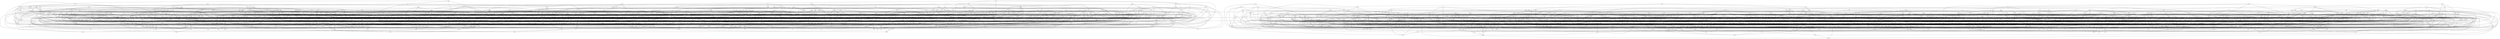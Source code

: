graph G {
msv -- nlh [tooltip="msv - nlh"];
lsd -- mfs [tooltip="lsd - mfs"];
lsd -- fpv [tooltip="lsd - fpv"];
lsd -- nlc [tooltip="lsd - nlc"];
lsd -- jjg [tooltip="lsd - jjg"];
lsd -- bbb [tooltip="lsd - bbb"];
lsd -- gmv [tooltip="lsd - gmv"];
lbf -- dxk [tooltip="lbf - dxk"];
jlf -- rdb [tooltip="jlf - rdb"];
jlf -- rvx [tooltip="jlf - rvx"];
jlf -- rcl [tooltip="jlf - rcl"];
jlf -- bqc [tooltip="jlf - bqc"];
fjk -- hfb [tooltip="fjk - hfb"];
tll -- rqx [tooltip="tll - rqx"];
tll -- pms [tooltip="tll - pms"];
bbk -- bst [tooltip="bbk - bst"];
bbk -- zfs [tooltip="bbk - zfs"];
bbk -- dpb [tooltip="bbk - dpb"];
bbk -- dlq [tooltip="bbk - dlq"];
klb -- ktc [tooltip="klb - ktc"];
klb -- nzs [tooltip="klb - nzs"];
klb -- xsk [tooltip="klb - xsk"];
klb -- hbp [tooltip="klb - hbp"];
rvm -- jfd [tooltip="rvm - jfd"];
rvm -- skf [tooltip="rvm - skf"];
rvm -- gkv [tooltip="rvm - gkv"];
hrq -- rmk [tooltip="hrq - rmk"];
hrq -- pmb [tooltip="hrq - pmb"];
hrq -- pts [tooltip="hrq - pts"];
hrq -- pdf [tooltip="hrq - pdf"];
vtx -- fvh [tooltip="vtx - fvh"];
vtx -- pnn [tooltip="vtx - pnn"];
ttt -- gdf [tooltip="ttt - gdf"];
ttt -- scv [tooltip="ttt - scv"];
ttt -- xrz [tooltip="ttt - xrz"];
fzd -- vdk [tooltip="fzd - vdk"];
fzd -- qsz [tooltip="fzd - qsz"];
fzd -- dnf [tooltip="fzd - dnf"];
bqm -- cxr [tooltip="bqm - cxr"];
bqm -- nvk [tooltip="bqm - nvk"];
bqm -- jfd [tooltip="bqm - jfd"];
bqm -- cgl [tooltip="bqm - cgl"];
qgn -- dbz [tooltip="qgn - dbz"];
qgn -- lrp [tooltip="qgn - lrp"];
jrk -- htq [tooltip="jrk - htq"];
jrk -- nsq [tooltip="jrk - nsq"];
jrk -- klc [tooltip="jrk - klc"];
pkn -- njn [tooltip="pkn - njn"];
pkn -- fcs [tooltip="pkn - fcs"];
pkn -- xrz [tooltip="pkn - xrz"];
xsk -- gfc [tooltip="xsk - gfc"];
xsk -- tpm [tooltip="xsk - tpm"];
ttg -- bdd [tooltip="ttg - bdd"];
ttg -- mkx [tooltip="ttg - mkx"];
ttg -- dxc [tooltip="ttg - dxc"];
ttg -- kdz [tooltip="ttg - kdz"];
nxg -- gbq [tooltip="nxg - gbq"];
nxg -- fqt [tooltip="nxg - fqt"];
mhg -- cfg [tooltip="mhg - cfg"];
mhg -- hdr [tooltip="mhg - hdr"];
mhg -- znv [tooltip="mhg - znv"];
mhg -- rfn [tooltip="mhg - rfn"];
fzg -- jkg [tooltip="fzg - jkg"];
fzg -- qhx [tooltip="fzg - qhx"];
fzg -- rfl [tooltip="fzg - rfl"];
fzg -- vhp [tooltip="fzg - vhp"];
lnj -- vnc [tooltip="lnj - vnc"];
lnj -- mdj [tooltip="lnj - mdj"];
pms -- mdj [tooltip="pms - mdj"];
pms -- nfj [tooltip="pms - nfj"];
dmb -- mqv [tooltip="dmb - mqv"];
bkr -- lzd [tooltip="bkr - lzd"];
bkr -- hdz [tooltip="bkr - hdz"];
bkr -- fdv [tooltip="bkr - fdv"];
bkr -- mzq [tooltip="bkr - mzq"];
brq -- bmc [tooltip="brq - bmc"];
brq -- pls [tooltip="brq - pls"];
brq -- nsv [tooltip="brq - nsv"];
bqf -- zkf [tooltip="bqf - zkf"];
xzd -- jgs [tooltip="xzd - jgs"];
xzd -- bdd [tooltip="xzd - bdd"];
xzd -- vll [tooltip="xzd - vll"];
xzd -- qrb [tooltip="xzd - qrb"];
jqj -- rhx [tooltip="jqj - rhx"];
jqj -- dxh [tooltip="jqj - dxh"];
jqj -- lvk [tooltip="jqj - lvk"];
jqj -- tvv [tooltip="jqj - tvv"];
ghd -- std [tooltip="ghd - std"];
ghd -- vzs [tooltip="ghd - vzs"];
lzh -- pgt [tooltip="lzh - pgt"];
gzd -- xzb [tooltip="gzd - xzb"];
gzd -- fdr [tooltip="gzd - fdr"];
gzd -- zbp [tooltip="gzd - zbp"];
gzd -- zjp [tooltip="gzd - zjp"];
gqp -- hch [tooltip="gqp - hch"];
gqp -- bfb [tooltip="gqp - bfb"];
gqp -- fjv [tooltip="gqp - fjv"];
gqp -- hjx [tooltip="gqp - hjx"];
gqp -- bxd [tooltip="gqp - bxd"];
vkc -- kdt [tooltip="vkc - kdt"];
hfq -- gkj [tooltip="hfq - gkj"];
hfq -- qmt [tooltip="hfq - qmt"];
dms -- dsx [tooltip="dms - dsx"];
dms -- pgm [tooltip="dms - pgm"];
dms -- xpq [tooltip="dms - xpq"];
dms -- qgn [tooltip="dms - qgn"];
dms -- vfn [tooltip="dms - vfn"];
zxd -- kjf [tooltip="zxd - kjf"];
zxd -- thq [tooltip="zxd - thq"];
zxd -- rcj [tooltip="zxd - rcj"];
zxd -- zmt [tooltip="zxd - zmt"];
zxd -- jht [tooltip="zxd - jht"];
dnk -- tqx [tooltip="dnk - tqx"];
dnk -- hsl [tooltip="dnk - hsl"];
grd -- rrv [tooltip="grd - rrv"];
grd -- mdv [tooltip="grd - mdv"];
grd -- fcp [tooltip="grd - fcp"];
rzd -- rcj [tooltip="rzd - rcj"];
rzd -- kjr [tooltip="rzd - kjr"];
rzd -- kpq [tooltip="rzd - kpq"];
rzd -- hjk [tooltip="rzd - hjk"];
qrn -- dbl [tooltip="qrn - dbl"];
qrn -- jpm [tooltip="qrn - jpm"];
qrn -- msn [tooltip="qrn - msn"];
sph -- xxk [tooltip="sph - xxk"];
sph -- rkh [tooltip="sph - rkh"];
sph -- jkg [tooltip="sph - jkg"];
sph -- sff [tooltip="sph - sff"];
sph -- qfb [tooltip="sph - qfb"];
kfm -- tgt [tooltip="kfm - tgt"];
qzq -- jbg [tooltip="qzq - jbg"];
jlz -- zxj [tooltip="jlz - zxj"];
jlz -- xvq [tooltip="jlz - xvq"];
jlz -- znq [tooltip="jlz - znq"];
pnd -- pzh [tooltip="pnd - pzh"];
pnd -- xgr [tooltip="pnd - xgr"];
pnd -- rcl [tooltip="pnd - rcl"];
ttq -- tql [tooltip="ttq - tql"];
ttq -- fcp [tooltip="ttq - fcp"];
ttq -- vcp [tooltip="ttq - vcp"];
ttq -- qhm [tooltip="ttq - qhm"];
vnk -- vfd [tooltip="vnk - vfd"];
vnk -- qcp [tooltip="vnk - qcp"];
nrq -- xcq [tooltip="nrq - xcq"];
nrq -- tql [tooltip="nrq - tql"];
nrq -- tvc [tooltip="nrq - tvc"];
htq -- rbm [tooltip="htq - rbm"];
htq -- qhx [tooltip="htq - qhx"];
htq -- tkt [tooltip="htq - tkt"];
hlj -- ndl [tooltip="hlj - ndl"];
hlj -- lkx [tooltip="hlj - lkx"];
hlj -- nbp [tooltip="hlj - nbp"];
hlj -- bxz [tooltip="hlj - bxz"];
sxc -- ffz [tooltip="sxc - ffz"];
sxc -- bfm [tooltip="sxc - bfm"];
sxc -- vgh [tooltip="sxc - vgh"];
sxc -- bsg [tooltip="sxc - bsg"];
sxc -- kls [tooltip="sxc - kls"];
sxc -- jcf [tooltip="sxc - jcf"];
pjv -- vll [tooltip="pjv - vll"];
pjv -- sjp [tooltip="pjv - sjp"];
pjv -- hzm [tooltip="pjv - hzm"];
jlj -- bcm [tooltip="jlj - bcm"];
ndh -- dpz [tooltip="ndh - dpz"];
ndh -- plz [tooltip="ndh - plz"];
ndh -- jvl [tooltip="ndh - jvl"];
ndh -- srv [tooltip="ndh - srv"];
hnb -- zkx [tooltip="hnb - zkx"];
hnb -- jsm [tooltip="hnb - jsm"];
rvs -- jhm [tooltip="rvs - jhm"];
fkg -- rzx [tooltip="fkg - rzx"];
hsx -- rcx [tooltip="hsx - rcx"];
hqt -- lkq [tooltip="hqt - lkq"];
hqt -- fgc [tooltip="hqt - fgc"];
qbb -- tsh [tooltip="qbb - tsh"];
qbb -- dnj [tooltip="qbb - dnj"];
qbb -- bjm [tooltip="qbb - bjm"];
hdr -- tgt [tooltip="hdr - tgt"];
hdr -- cfl [tooltip="hdr - cfl"];
gtr -- fpt [tooltip="gtr - fpt"];
mch -- rgx [tooltip="mch - rgx"];
mch -- xck [tooltip="mch - xck"];
mqh -- fzc [tooltip="mqh - fzc"];
mqh -- jrt [tooltip="mqh - jrt"];
kmr -- pzd [tooltip="kmr - pzd"];
xqq -- hzz [tooltip="xqq - hzz"];
xqq -- knm [tooltip="xqq - knm"];
xqq -- fdd [tooltip="xqq - fdd"];
xqq -- zmj [tooltip="xqq - zmj"];
lxp -- nrg [tooltip="lxp - nrg"];
lxp -- nnf [tooltip="lxp - nnf"];
lxp -- dnv [tooltip="lxp - dnv"];
lxp -- fms [tooltip="lxp - fms"];
ckp -- svb [tooltip="ckp - svb"];
ckp -- cjn [tooltip="ckp - cjn"];
ckp -- vqj [tooltip="ckp - vqj"];
ltb -- bsp [tooltip="ltb - bsp"];
hcz -- pzd [tooltip="hcz - pzd"];
hcz -- ljc [tooltip="hcz - ljc"];
hcz -- rvm [tooltip="hcz - rvm"];
hcz -- bvj [tooltip="hcz - bvj"];
zkx -- xtj [tooltip="zkx - xtj"];
zkx -- qvb [tooltip="zkx - qvb"];
lzg -- xzq [tooltip="lzg - xzq"];
lzg -- fnx [tooltip="lzg - fnx"];
njz -- ztf [tooltip="njz - ztf"];
xvx -- fpt [tooltip="xvx - fpt"];
xvx -- xqn [tooltip="xvx - xqn"];
xvx -- xhn [tooltip="xvx - xhn"];
xvx -- qfc [tooltip="xvx - qfc"];
nxf -- rfn [tooltip="nxf - rfn"];
nxf -- nqn [tooltip="nxf - nqn"];
nxf -- fkg [tooltip="nxf - fkg"];
nxf -- ddk [tooltip="nxf - ddk"];
gpz -- bcr [tooltip="gpz - bcr"];
gpz -- czd [tooltip="gpz - czd"];
gpz -- zpm [tooltip="gpz - zpm"];
gpz -- zjd [tooltip="gpz - zjd"];
fdc -- xlk [tooltip="fdc - xlk"];
fdc -- ghq [tooltip="fdc - ghq"];
fdc -- tvg [tooltip="fdc - tvg"];
plz -- rhc [tooltip="plz - rhc"];
plz -- dds [tooltip="plz - dds"];
plz -- dtx [tooltip="plz - dtx"];
xjc -- vtj [tooltip="xjc - vtj"];
xjc -- bsq [tooltip="xjc - bsq"];
xjc -- rkh [tooltip="xjc - rkh"];
zrf -- hzz [tooltip="zrf - hzz"];
ncn -- gtr [tooltip="ncn - gtr"];
pts -- ftn [tooltip="pts - ftn"];
zlx -- mxx [tooltip="zlx - mxx"];
zlx -- rcb [tooltip="zlx - rcb"];
qxx -- vrc [tooltip="qxx - vrc"];
qxx -- zst [tooltip="qxx - zst"];
qxx -- npk [tooltip="qxx - npk"];
rhc -- dqc [tooltip="rhc - dqc"];
kds -- vcg [tooltip="kds - vcg"];
kds -- bjm [tooltip="kds - bjm"];
kds -- cxr [tooltip="kds - cxr"];
kds -- rkg [tooltip="kds - rkg"];
sds -- vpz [tooltip="sds - vpz"];
sds -- dcv [tooltip="sds - dcv"];
sds -- zbq [tooltip="sds - zbq"];
sds -- ckq [tooltip="sds - ckq"];
sds -- bqd [tooltip="sds - bqd"];
vjm -- gbq [tooltip="vjm - gbq"];
vjm -- kqk [tooltip="vjm - kqk"];
dfp -- vjm [tooltip="dfp - vjm"];
dfp -- tpm [tooltip="dfp - tpm"];
dfp -- kdv [tooltip="dfp - kdv"];
dfp -- khl [tooltip="dfp - khl"];
dfp -- gkr [tooltip="dfp - gkr"];
nbz -- zft [tooltip="nbz - zft"];
nbz -- dxk [tooltip="nbz - dxk"];
psg -- vdr [tooltip="psg - vdr"];
psg -- rpv [tooltip="psg - rpv"];
kjf -- xnq [tooltip="kjf - xnq"];
hzk -- qfc [tooltip="hzk - qfc"];
hzk -- vbt [tooltip="hzk - vbt"];
mnr -- nhf [tooltip="mnr - nhf"];
mnr -- skk [tooltip="mnr - skk"];
mnr -- zxt [tooltip="mnr - zxt"];
mnr -- rmg [tooltip="mnr - rmg"];
drk -- qlp [tooltip="drk - qlp"];
drk -- xbv [tooltip="drk - xbv"];
sdv -- pnl [tooltip="sdv - pnl"];
sdv -- zlh [tooltip="sdv - zlh"];
sdv -- dhd [tooltip="sdv - dhd"];
xxk -- fzb [tooltip="xxk - fzb"];
xxk -- tql [tooltip="xxk - tql"];
xxk -- jpj [tooltip="xxk - jpj"];
std -- hvb [tooltip="std - hvb"];
std -- bsg [tooltip="std - bsg"];
ndv -- sld [tooltip="ndv - sld"];
ndv -- gdl [tooltip="ndv - gdl"];
pgk -- csd [tooltip="pgk - csd"];
pgk -- nxt [tooltip="pgk - nxt"];
pgk -- cjd [tooltip="pgk - cjd"];
pgk -- xlk [tooltip="pgk - xlk"];
vsf -- jgd [tooltip="vsf - jgd"];
vsf -- kfm [tooltip="vsf - kfm"];
vsf -- trf [tooltip="vsf - trf"];
qtk -- rhl [tooltip="qtk - rhl"];
fvg -- tgl [tooltip="fvg - tgl"];
fvg -- vcb [tooltip="fvg - vcb"];
fvg -- mjb [tooltip="fvg - mjb"];
fvg -- hpz [tooltip="fvg - hpz"];
htz -- shx [tooltip="htz - shx"];
htz -- hvc [tooltip="htz - hvc"];
htz -- spq [tooltip="htz - spq"];
htz -- fvj [tooltip="htz - fvj"];
htz -- jcf [tooltip="htz - jcf"];
htz -- nnk [tooltip="htz - nnk"];
htz -- hmb [tooltip="htz - hmb"];
tvc -- lzd [tooltip="tvc - lzd"];
tvc -- thq [tooltip="tvc - thq"];
tvc -- lht [tooltip="tvc - lht"];
tvc -- jzd [tooltip="tvc - jzd"];
tvc -- nct [tooltip="tvc - nct"];
bdg -- lfx [tooltip="bdg - lfx"];
jkg -- mtj [tooltip="jkg - mtj"];
jkg -- gsl [tooltip="jkg - gsl"];
jkg -- ktf [tooltip="jkg - ktf"];
kpc -- rcc [tooltip="kpc - rcc"];
kpc -- crj [tooltip="kpc - crj"];
mgs -- svb [tooltip="mgs - svb"];
mgs -- tpt [tooltip="mgs - tpt"];
dgb -- qvg [tooltip="dgb - qvg"];
nbc -- bnx [tooltip="nbc - bnx"];
nbc -- jpt [tooltip="nbc - jpt"];
nbc -- pgt [tooltip="nbc - pgt"];
ngj -- gnl [tooltip="ngj - gnl"];
ngj -- zkx [tooltip="ngj - zkx"];
ngj -- lvz [tooltip="ngj - lvz"];
ngj -- rgg [tooltip="ngj - rgg"];
czp -- lbs [tooltip="czp - lbs"];
sqk -- hbc [tooltip="sqk - hbc"];
sqk -- dmb [tooltip="sqk - dmb"];
sqk -- tnx [tooltip="sqk - tnx"];
sqk -- mfs [tooltip="sqk - mfs"];
sdt -- jrt [tooltip="sdt - jrt"];
sdt -- xvr [tooltip="sdt - xvr"];
kdv -- fsj [tooltip="kdv - fsj"];
kdv -- qbh [tooltip="kdv - qbh"];
kdv -- msj [tooltip="kdv - msj"];
hpv -- xxb [tooltip="hpv - xxb"];
hpv -- jsm [tooltip="hpv - jsm"];
trf -- jbn [tooltip="trf - jbn"];
fpn -- bfm [tooltip="fpn - bfm"];
nnv -- ghl [tooltip="nnv - ghl"];
nnv -- dbl [tooltip="nnv - dbl"];
nnv -- jds [tooltip="nnv - jds"];
nnv -- bhq [tooltip="nnv - bhq"];
zlh -- vxp [tooltip="zlh - vxp"];
xjt -- bgj [tooltip="xjt - bgj"];
xjt -- mhs [tooltip="xjt - mhs"];
xjt -- pzd [tooltip="xjt - pzd"];
xjt -- lxb [tooltip="xjt - lxb"];
xjt -- hqk [tooltip="xjt - hqk"];
pbg -- qzq [tooltip="pbg - qzq"];
pbg -- pls [tooltip="pbg - pls"];
pbg -- zmb [tooltip="pbg - zmb"];
pbg -- rxx [tooltip="pbg - rxx"];
pbg -- rfs [tooltip="pbg - rfs"];
pbg -- ckf [tooltip="pbg - ckf"];
dsx -- nlb [tooltip="dsx - nlb"];
dsx -- bbr [tooltip="dsx - bbr"];
dsx -- xzq [tooltip="dsx - xzq"];
rhn -- cxr [tooltip="rhn - cxr"];
rhn -- vjl [tooltip="rhn - vjl"];
qlh -- cpb [tooltip="qlh - cpb"];
qlh -- jgl [tooltip="qlh - jgl"];
qlh -- tvd [tooltip="qlh - tvd"];
qlh -- bdq [tooltip="qlh - bdq"];
fhp -- jpv [tooltip="fhp - jpv"];
fhp -- dbk [tooltip="fhp - dbk"];
hrf -- tdv [tooltip="hrf - tdv"];
hrf -- rvp [tooltip="hrf - rvp"];
hrf -- vfd [tooltip="hrf - vfd"];
hrf -- trk [tooltip="hrf - trk"];
xzb -- ksj [tooltip="xzb - ksj"];
gdt -- qnh [tooltip="gdt - qnh"];
gdt -- rvp [tooltip="gdt - rvp"];
gdt -- klf [tooltip="gdt - klf"];
chb -- hfc [tooltip="chb - hfc"];
chb -- fdr [tooltip="chb - fdr"];
chb -- tkt [tooltip="chb - tkt"];
jsq -- qrr [tooltip="jsq - qrr"];
jsq -- czg [tooltip="jsq - czg"];
jsq -- kft [tooltip="jsq - kft"];
fjr -- xnd [tooltip="fjr - xnd"];
kjp -- gqd [tooltip="kjp - gqd"];
vdb -- mgx [tooltip="vdb - mgx"];
vrn -- cvk [tooltip="vrn - cvk"];
rkh -- mhs [tooltip="rkh - mhs"];
rkh -- rhc [tooltip="rkh - rhc"];
rkh -- gnb [tooltip="rkh - gnb"];
fvc -- pbj [tooltip="fvc - pbj"];
fvc -- fht [tooltip="fvc - fht"];
fvc -- fdd [tooltip="fvc - fdd"];
fvc -- lbs [tooltip="fvc - lbs"];
fvc -- gxg [tooltip="fvc - gxg"];
cnr -- rhl [tooltip="cnr - rhl"];
cnr -- xjf [tooltip="cnr - xjf"];
vhp -- kgf [tooltip="vhp - kgf"];
vhp -- jht [tooltip="vhp - jht"];
vhp -- glq [tooltip="vhp - glq"];
kqr -- fpt [tooltip="kqr - fpt"];
kqr -- scv [tooltip="kqr - scv"];
kqr -- rpr [tooltip="kqr - rpr"];
kqr -- lzg [tooltip="kqr - lzg"];
pzj -- frr [tooltip="pzj - frr"];
pzj -- dps [tooltip="pzj - dps"];
lxj -- qsq [tooltip="lxj - qsq"];
lxj -- hcm [tooltip="lxj - hcm"];
lxj -- ngn [tooltip="lxj - ngn"];
lxj -- xng [tooltip="lxj - xng"];
lxj -- shr [tooltip="lxj - shr"];
jgh -- xvq [tooltip="jgh - xvq"];
jgh -- jcc [tooltip="jgh - jcc"];
jgh -- rnt [tooltip="jgh - rnt"];
jgh -- khl [tooltip="jgh - khl"];
rvc -- tzm [tooltip="rvc - tzm"];
rvc -- vcp [tooltip="rvc - vcp"];
rvc -- lgl [tooltip="rvc - lgl"];
cct -- vnc [tooltip="cct - vnc"];
cct -- pfc [tooltip="cct - pfc"];
cct -- sjn [tooltip="cct - sjn"];
cct -- fkb [tooltip="cct - fkb"];
cct -- kpc [tooltip="cct - kpc"];
cct -- hfb [tooltip="cct - hfb"];
nvv -- gfv [tooltip="nvv - gfv"];
nvv -- ntb [tooltip="nvv - ntb"];
dqb -- czh [tooltip="dqb - czh"];
nvk -- cts [tooltip="nvk - cts"];
nvk -- ccz [tooltip="nvk - ccz"];
zmt -- rbm [tooltip="zmt - rbm"];
zmt -- bcx [tooltip="zmt - bcx"];
zmt -- znm [tooltip="zmt - znm"];
zmt -- xtx [tooltip="zmt - xtx"];
xbr -- pmk [tooltip="xbr - pmk"];
xbr -- xqt [tooltip="xbr - xqt"];
xbr -- nrk [tooltip="xbr - nrk"];
xbr -- zcn [tooltip="xbr - zcn"];
xbr -- dlk [tooltip="xbr - dlk"];
xbr -- xll [tooltip="xbr - xll"];
mcx -- bdm [tooltip="mcx - bdm"];
mcx -- jsm [tooltip="mcx - jsm"];
mcx -- cst [tooltip="mcx - cst"];
mgt -- lrd [tooltip="mgt - lrd"];
mgt -- knm [tooltip="mgt - knm"];
mgt -- dzf [tooltip="mgt - dzf"];
zgc -- lbs [tooltip="zgc - lbs"];
zgc -- qlp [tooltip="zgc - qlp"];
zgc -- ksj [tooltip="zgc - ksj"];
zpm -- mgx [tooltip="zpm - mgx"];
zpm -- qmv [tooltip="zpm - qmv"];
qhf -- zcp [tooltip="qhf - zcp"];
qhf -- nhf [tooltip="qhf - nhf"];
qhf -- vgh [tooltip="qhf - vgh"];
qhf -- fsb [tooltip="qhf - fsb"];
cfl -- pvk [tooltip="cfl - pvk"];
cfl -- mrg [tooltip="cfl - mrg"];
cfl -- pkd [tooltip="cfl - pkd"];
cfl -- cnr [tooltip="cfl - cnr"];
spq -- mmt [tooltip="spq - mmt"];
spq -- mhb [tooltip="spq - mhb"];
spq -- dqb [tooltip="spq - dqb"];
btt -- kpf [tooltip="btt - kpf"];
kzd -- lrk [tooltip="kzd - lrk"];
kzd -- dqh [tooltip="kzd - dqh"];
kzd -- scd [tooltip="kzd - scd"];
kzd -- vdb [tooltip="kzd - vdb"];
lkq -- gbr [tooltip="lkq - gbr"];
nkl -- hmm [tooltip="nkl - hmm"];
nkl -- trf [tooltip="nkl - trf"];
nkl -- kvx [tooltip="nkl - kvx"];
nkl -- kpc [tooltip="nkl - kpc"];
lqg -- mxq [tooltip="lqg - mxq"];
lqg -- zgc [tooltip="lqg - zgc"];
lqg -- bmr [tooltip="lqg - bmr"];
lqg -- fsn [tooltip="lqg - fsn"];
lqg -- klp [tooltip="lqg - klp"];
lqg -- qgp [tooltip="lqg - qgp"];
tvj -- gdl [tooltip="tvj - gdl"];
tvj -- tgs [tooltip="tvj - tgs"];
tvj -- dlb [tooltip="tvj - dlb"];
rnq -- pkd [tooltip="rnq - pkd"];
rnq -- sjm [tooltip="rnq - sjm"];
rnq -- jfv [tooltip="rnq - jfv"];
rnq -- ndl [tooltip="rnq - ndl"];
rcm -- vcb [tooltip="rcm - vcb"];
rcm -- gqn [tooltip="rcm - gqn"];
rcm -- cns [tooltip="rcm - cns"];
nsp -- crj [tooltip="nsp - crj"];
nsp -- cjd [tooltip="nsp - cjd"];
nsp -- dbq [tooltip="nsp - dbq"];
tmh -- fjk [tooltip="tmh - fjk"];
tmh -- ndt [tooltip="tmh - ndt"];
tmh -- pct [tooltip="tmh - pct"];
tmh -- njj [tooltip="tmh - njj"];
xxm -- mlp [tooltip="xxm - mlp"];
xxm -- lbf [tooltip="xxm - lbf"];
gmm -- gfm [tooltip="gmm - gfm"];
gmm -- rqz [tooltip="gmm - rqz"];
gmm -- dpk [tooltip="gmm - dpk"];
gmm -- pjx [tooltip="gmm - pjx"];
gmm -- kqt [tooltip="gmm - kqt"];
txb -- sxn [tooltip="txb - sxn"];
txb -- hvc [tooltip="txb - hvc"];
rvj -- sxf [tooltip="rvj - sxf"];
rvj -- dqh [tooltip="rvj - dqh"];
rvj -- xxm [tooltip="rvj - xxm"];
rvj -- gxp [tooltip="rvj - gxp"];
gnl -- ssg [tooltip="gnl - ssg"];
gnl -- zrf [tooltip="gnl - zrf"];
rsf -- htj [tooltip="rsf - htj"];
rsf -- vkc [tooltip="rsf - vkc"];
tfb -- lkv [tooltip="tfb - lkv"];
vbb -- fdr [tooltip="vbb - fdr"];
vbb -- skx [tooltip="vbb - skx"];
qxq -- dbp [tooltip="qxq - dbp"];
qxq -- dzr [tooltip="qxq - dzr"];
qxq -- rcb [tooltip="qxq - rcb"];
zpx -- pcl [tooltip="zpx - pcl"];
zpx -- kzx [tooltip="zpx - kzx"];
zpx -- grm [tooltip="zpx - grm"];
zpx -- tmj [tooltip="zpx - tmj"];
jcf -- ghm [tooltip="jcf - ghm"];
jcf -- ndm [tooltip="jcf - ndm"];
czd -- bsp [tooltip="czd - bsp"];
czd -- ccr [tooltip="czd - ccr"];
htp -- xtm [tooltip="htp - xtm"];
htp -- vrn [tooltip="htp - vrn"];
htp -- jhm [tooltip="htp - jhm"];
dpd -- zcn [tooltip="dpd - zcn"];
dpd -- ckh [tooltip="dpd - ckh"];
dpd -- ghg [tooltip="dpd - ghg"];
dpd -- zbp [tooltip="dpd - zbp"];
dpd -- xjq [tooltip="dpd - xjq"];
brf -- lkq [tooltip="brf - lkq"];
brf -- bqf [tooltip="brf - bqf"];
brf -- zpj [tooltip="brf - zpj"];
brf -- rzk [tooltip="brf - rzk"];
tsh -- cqv [tooltip="tsh - cqv"];
ndt -- rcb [tooltip="ndt - rcb"];
jlk -- jrm [tooltip="jlk - jrm"];
lzd -- xbl [tooltip="lzd - xbl"];
gmj -- snf [tooltip="gmj - snf"];
gmj -- csz [tooltip="gmj - csz"];
gmj -- vgr [tooltip="gmj - vgr"];
llc -- cvh [tooltip="llc - cvh"];
llc -- xcq [tooltip="llc - xcq"];
llc -- lft [tooltip="llc - lft"];
hlr -- xxb [tooltip="hlr - xxb"];
hlr -- ddn [tooltip="hlr - ddn"];
hlr -- mff [tooltip="hlr - mff"];
cjn -- gvx [tooltip="cjn - gvx"];
cjn -- tgt [tooltip="cjn - tgt"];
cjn -- lfz [tooltip="cjn - lfz"];
cjn -- ljc [tooltip="cjn - ljc"];
pnm -- lpf [tooltip="pnm - lpf"];
pnm -- ndr [tooltip="pnm - ndr"];
pnm -- bnt [tooltip="pnm - bnt"];
pnm -- zsk [tooltip="pnm - zsk"];
pnm -- pvk [tooltip="pnm - pvk"];
pnm -- dds [tooltip="pnm - dds"];
fmg -- bmm [tooltip="fmg - bmm"];
fmg -- klc [tooltip="fmg - klc"];
fmg -- hdz [tooltip="fmg - hdz"];
fmg -- vpz [tooltip="fmg - vpz"];
msj -- vnc [tooltip="msj - vnc"];
msj -- sqb [tooltip="msj - sqb"];
tpx -- vdb [tooltip="tpx - vdb"];
tpx -- vtj [tooltip="tpx - vtj"];
tpx -- nmn [tooltip="tpx - nmn"];
tpx -- nhf [tooltip="tpx - nhf"];
qhm -- sld [tooltip="qhm - sld"];
qhm -- kft [tooltip="qhm - kft"];
rrk -- jfc [tooltip="rrk - jfc"];
rrk -- hcj [tooltip="rrk - hcj"];
rrk -- hsx [tooltip="rrk - hsx"];
rrk -- hbg [tooltip="rrk - hbg"];
rrk -- fpn [tooltip="rrk - fpn"];
dnr -- ngm [tooltip="dnr - ngm"];
dnr -- mps [tooltip="dnr - mps"];
vtk -- pbj [tooltip="vtk - pbj"];
xqz -- lbx [tooltip="xqz - lbx"];
xqz -- ssf [tooltip="xqz - ssf"];
nxz -- llp [tooltip="nxz - llp"];
nxz -- vnr [tooltip="nxz - vnr"];
nxz -- tfz [tooltip="nxz - tfz"];
cpb -- fdm [tooltip="cpb - fdm"];
cpb -- tcj [tooltip="cpb - tcj"];
cpb -- xhg [tooltip="cpb - xhg"];
vnv -- sst [tooltip="vnv - sst"];
vnv -- bcj [tooltip="vnv - bcj"];
vnv -- lzh [tooltip="vnv - lzh"];
vnv -- czp [tooltip="vnv - czp"];
vnv -- spj [tooltip="vnv - spj"];
hrd -- sth [tooltip="hrd - sth"];
hrd -- mff [tooltip="hrd - mff"];
hrd -- dbz [tooltip="hrd - dbz"];
cgp -- mhm [tooltip="cgp - mhm"];
cgp -- zmj [tooltip="cgp - zmj"];
cgp -- rbq [tooltip="cgp - rbq"];
hkz -- sjx [tooltip="hkz - sjx"];
hkz -- dbq [tooltip="hkz - dbq"];
hkz -- zft [tooltip="hkz - zft"];
hkz -- kqk [tooltip="hkz - kqk"];
lxc -- gkj [tooltip="lxc - gkj"];
bmj -- rgp [tooltip="bmj - rgp"];
dmc -- gdt [tooltip="dmc - gdt"];
dmc -- rvp [tooltip="dmc - rvp"];
dmc -- xph [tooltip="dmc - xph"];
dmc -- txb [tooltip="dmc - txb"];
dmc -- ckg [tooltip="dmc - ckg"];
tmb -- pkd [tooltip="tmb - pkd"];
tmb -- lhs [tooltip="tmb - lhs"];
krm -- hmm [tooltip="krm - hmm"];
krm -- szh [tooltip="krm - szh"];
krm -- jmp [tooltip="krm - jmp"];
sst -- khg [tooltip="sst - khg"];
sst -- sgv [tooltip="sst - sgv"];
sst -- kpf [tooltip="sst - kpf"];
snz -- njs [tooltip="snz - njs"];
snz -- bnx [tooltip="snz - bnx"];
snz -- rcj [tooltip="snz - rcj"];
snz -- kjr [tooltip="snz - kjr"];
snz -- hbc [tooltip="snz - hbc"];
snz -- zcb [tooltip="snz - zcb"];
snz -- vbl [tooltip="snz - vbl"];
pfv -- bbv [tooltip="pfv - bbv"];
pfv -- qtk [tooltip="pfv - qtk"];
znv -- mjb [tooltip="znv - mjb"];
znv -- tqt [tooltip="znv - tqt"];
xgf -- bnc [tooltip="xgf - bnc"];
xgf -- zng [tooltip="xgf - zng"];
xgf -- vqf [tooltip="xgf - vqf"];
xgf -- dft [tooltip="xgf - dft"];
kdz -- sld [tooltip="kdz - sld"];
ldb -- plg [tooltip="ldb - plg"];
rss -- rcb [tooltip="rss - rcb"];
rss -- vlq [tooltip="rss - vlq"];
rss -- rcx [tooltip="rss - rcx"];
rss -- dpz [tooltip="rss - dpz"];
hrs -- mnf [tooltip="hrs - mnf"];
hrs -- xbl [tooltip="hrs - xbl"];
hrs -- crp [tooltip="hrs - crp"];
lsl -- tgs [tooltip="lsl - tgs"];
lsl -- vtv [tooltip="lsl - vtv"];
lsl -- fjr [tooltip="lsl - fjr"];
lsl -- bgt [tooltip="lsl - bgt"];
nqd -- hrn [tooltip="nqd - hrn"];
nqd -- mgs [tooltip="nqd - mgs"];
nqd -- trm [tooltip="nqd - trm"];
nqd -- gkv [tooltip="nqd - gkv"];
jhs -- pgm [tooltip="jhs - pgm"];
jhs -- xgh [tooltip="jhs - xgh"];
jhs -- pjz [tooltip="jhs - pjz"];
jhs -- xgb [tooltip="jhs - xgb"];
hbn -- kdt [tooltip="hbn - kdt"];
hbn -- ljc [tooltip="hbn - ljc"];
hbn -- bqf [tooltip="hbn - bqf"];
scl -- xgb [tooltip="scl - xgb"];
scl -- hdz [tooltip="scl - hdz"];
xnd -- lqr [tooltip="xnd - lqr"];
vjn -- hzk [tooltip="vjn - hzk"];
vjn -- dxc [tooltip="vjn - dxc"];
vjn -- dsm [tooltip="vjn - dsm"];
vjn -- hjx [tooltip="vjn - hjx"];
fjs -- jfg [tooltip="fjs - jfg"];
fjs -- jfv [tooltip="fjs - jfv"];
fjs -- nmx [tooltip="fjs - nmx"];
fjs -- btf [tooltip="fjs - btf"];
fjs -- qnh [tooltip="fjs - qnh"];
qrb -- mlk [tooltip="qrb - mlk"];
qrb -- pmk [tooltip="qrb - pmk"];
knz -- rkg [tooltip="knz - rkg"];
ncm -- sgv [tooltip="ncm - sgv"];
ncm -- sxb [tooltip="ncm - sxb"];
hqc -- nzv [tooltip="hqc - nzv"];
hqc -- vzs [tooltip="hqc - vzs"];
hqc -- tqz [tooltip="hqc - tqz"];
tfp -- klf [tooltip="tfp - klf"];
scv -- xgb [tooltip="scv - xgb"];
scv -- lfl [tooltip="scv - lfl"];
jft -- kmt [tooltip="jft - kmt"];
jft -- lrd [tooltip="jft - lrd"];
nxs -- pnc [tooltip="nxs - pnc"];
nxs -- qfv [tooltip="nxs - qfv"];
nxs -- hdn [tooltip="nxs - hdn"];
nxs -- pnd [tooltip="nxs - pnd"];
nxs -- qvb [tooltip="nxs - qvb"];
sjv -- pct [tooltip="sjv - pct"];
cck -- mbz [tooltip="cck - mbz"];
cck -- klp [tooltip="cck - klp"];
cck -- rlr [tooltip="cck - rlr"];
cck -- rvc [tooltip="cck - rvc"];
cck -- csr [tooltip="cck - csr"];
sjp -- ckf [tooltip="sjp - ckf"];
sjp -- tsg [tooltip="sjp - tsg"];
rbc -- mch [tooltip="rbc - mch"];
rbc -- vsq [tooltip="rbc - vsq"];
rbc -- nbp [tooltip="rbc - nbp"];
rbc -- bkq [tooltip="rbc - bkq"];
qtj -- lnp [tooltip="qtj - lnp"];
qtj -- dkn [tooltip="qtj - dkn"];
lrb -- hbp [tooltip="lrb - hbp"];
lrb -- zgx [tooltip="lrb - zgx"];
bxp -- sdh [tooltip="bxp - sdh"];
bxp -- kmf [tooltip="bxp - kmf"];
bxp -- rxz [tooltip="bxp - rxz"];
chz -- vxk [tooltip="chz - vxk"];
chz -- hrf [tooltip="chz - hrf"];
chz -- mrb [tooltip="chz - mrb"];
chz -- cxr [tooltip="chz - cxr"];
chz -- qnh [tooltip="chz - qnh"];
mhf -- fpn [tooltip="mhf - fpn"];
mhf -- qxx [tooltip="mhf - qxx"];
mhf -- vdb [tooltip="mhf - vdb"];
zrv -- bdm [tooltip="zrv - bdm"];
zrv -- fnn [tooltip="zrv - fnn"];
dlk -- jjg [tooltip="dlk - jjg"];
dlk -- dzx [tooltip="dlk - dzx"];
dlk -- kjt [tooltip="dlk - kjt"];
fvm -- knm [tooltip="fvm - knm"];
fvm -- gpc [tooltip="fvm - gpc"];
kjm -- ppd [tooltip="kjm - ppd"];
kjm -- cbk [tooltip="kjm - cbk"];
rqx -- czh [tooltip="rqx - czh"];
pdq -- mhp [tooltip="pdq - mhp"];
pdq -- dft [tooltip="pdq - dft"];
pdq -- dbk [tooltip="pdq - dbk"];
fqg -- sdt [tooltip="fqg - sdt"];
fqg -- bsv [tooltip="fqg - bsv"];
kqk -- rgx [tooltip="kqk - rgx"];
kqk -- mgk [tooltip="kqk - mgk"];
lnp -- nlc [tooltip="lnp - nlc"];
tzm -- jgg [tooltip="tzm - jgg"];
tzm -- nts [tooltip="tzm - nts"];
tzm -- bmm [tooltip="tzm - bmm"];
tzm -- jlj [tooltip="tzm - jlj"];
qks -- grj [tooltip="qks - grj"];
qks -- cst [tooltip="qks - cst"];
qks -- skg [tooltip="qks - skg"];
qmt -- vgh [tooltip="qmt - vgh"];
shr -- mfs [tooltip="shr - mfs"];
tqz -- bqf [tooltip="tqz - bqf"];
tqz -- srb [tooltip="tqz - srb"];
pgm -- bgt [tooltip="pgm - bgt"];
pgm -- jlf [tooltip="pgm - jlf"];
njn -- xvx [tooltip="njn - xvx"];
njn -- zfj [tooltip="njn - zfj"];
njn -- bpd [tooltip="njn - bpd"];
hpc -- dxd [tooltip="hpc - dxd"];
hpc -- qpr [tooltip="hpc - qpr"];
hpc -- qbb [tooltip="hpc - qbb"];
hpc -- ndr [tooltip="hpc - ndr"];
fvk -- tdn [tooltip="fvk - tdn"];
rgx -- vxk [tooltip="rgx - vxk"];
gvj -- ssl [tooltip="gvj - ssl"];
gvj -- slr [tooltip="gvj - slr"];
gvj -- vpr [tooltip="gvj - vpr"];
gvj -- pxf [tooltip="gvj - pxf"];
czg -- frd [tooltip="czg - frd"];
czg -- qdt [tooltip="czg - qdt"];
qvs -- xvr [tooltip="qvs - xvr"];
qvs -- mxg [tooltip="qvs - mxg"];
cxz -- mdc [tooltip="cxz - mdc"];
cxz -- fgz [tooltip="cxz - fgz"];
sck -- kjk [tooltip="sck - kjk"];
sck -- pdg [tooltip="sck - pdg"];
sck -- qgp [tooltip="sck - qgp"];
sck -- zjj [tooltip="sck - zjj"];
sck -- zjp [tooltip="sck - zjp"];
mff -- tkz [tooltip="mff - tkz"];
mff -- kft [tooltip="mff - kft"];
tpm -- bsv [tooltip="tpm - bsv"];
fnf -- bcm [tooltip="fnf - bcm"];
fnf -- xqz [tooltip="fnf - xqz"];
fnf -- mbz [tooltip="fnf - mbz"];
fnf -- shr [tooltip="fnf - shr"];
fnf -- mgt [tooltip="fnf - mgt"];
fnf -- fzj [tooltip="fnf - fzj"];
fnf -- xrm [tooltip="fnf - xrm"];
ftf -- dmd [tooltip="ftf - dmd"];
ftf -- thk [tooltip="ftf - thk"];
ftf -- znk [tooltip="ftf - znk"];
vcp -- ckq [tooltip="vcp - ckq"];
ssk -- jpm [tooltip="ssk - jpm"];
ssk -- sjp [tooltip="ssk - sjp"];
ssk -- rrv [tooltip="ssk - rrv"];
ssk -- hlx [tooltip="ssk - hlx"];
ssk -- tbb [tooltip="ssk - tbb"];
hfc -- mqv [tooltip="hfc - mqv"];
xdv -- jvl [tooltip="xdv - jvl"];
xdv -- rvr [tooltip="xdv - rvr"];
xdv -- vnc [tooltip="xdv - vnc"];
bdq -- ngr [tooltip="bdq - ngr"];
bdq -- llc [tooltip="bdq - llc"];
bdq -- fzb [tooltip="bdq - fzb"];
tqd -- xcf [tooltip="tqd - xcf"];
tqd -- trm [tooltip="tqd - trm"];
tqd -- rmr [tooltip="tqd - rmr"];
vth -- dcs [tooltip="vth - dcs"];
vth -- tkl [tooltip="vth - tkl"];
vth -- rmr [tooltip="vth - rmr"];
vth -- zzk [tooltip="vth - zzk"];
knm -- scv [tooltip="knm - scv"];
xhg -- ssg [tooltip="xhg - ssg"];
xhg -- ksn [tooltip="xhg - ksn"];
fxx -- zvz [tooltip="fxx - zvz"];
fxx -- vfz [tooltip="fxx - vfz"];
fxx -- cft [tooltip="fxx - cft"];
fxx -- chr [tooltip="fxx - chr"];
fxx -- vbv [tooltip="fxx - vbv"];
fxx -- zrd [tooltip="fxx - zrd"];
bfm -- zgd [tooltip="bfm - zgd"];
ckh -- xbv [tooltip="ckh - xbv"];
ckh -- dnq [tooltip="ckh - dnq"];
ckh -- jjb [tooltip="ckh - jjb"];
ckh -- cnz [tooltip="ckh - cnz"];
xcr -- xqt [tooltip="xcr - xqt"];
lvz -- mlk [tooltip="lvz - mlk"];
lvz -- xjq [tooltip="lvz - xjq"];
lvz -- lfx [tooltip="lvz - lfx"];
lvz -- vql [tooltip="lvz - vql"];
rtn -- njj [tooltip="rtn - njj"];
rtn -- vqg [tooltip="rtn - vqg"];
rtn -- zsk [tooltip="rtn - zsk"];
rtn -- nmn [tooltip="rtn - nmn"];
rtn -- ldb [tooltip="rtn - ldb"];
qzc -- vfz [tooltip="qzc - vfz"];
qzc -- lrb [tooltip="qzc - lrb"];
qzc -- nzv [tooltip="qzc - nzv"];
qzc -- pbk [tooltip="qzc - pbk"];
rsz -- mdv [tooltip="rsz - mdv"];
rqd -- xmp [tooltip="rqd - xmp"];
rqd -- cst [tooltip="rqd - cst"];
rqd -- mzz [tooltip="rqd - mzz"];
rqd -- gxg [tooltip="rqd - gxg"];
rqd -- jfr [tooltip="rqd - jfr"];
gqn -- rqk [tooltip="gqn - rqk"];
gqn -- tpm [tooltip="gqn - tpm"];
ghl -- pgt [tooltip="ghl - pgt"];
hch -- dxc [tooltip="hch - dxc"];
hch -- sbx [tooltip="hch - sbx"];
rbj -- djb [tooltip="rbj - djb"];
rbj -- tpm [tooltip="rbj - tpm"];
rbj -- flb [tooltip="rbj - flb"];
dbz -- pgt [tooltip="dbz - pgt"];
nfx -- clv [tooltip="nfx - clv"];
nfx -- ptp [tooltip="nfx - ptp"];
nfx -- ktz [tooltip="nfx - ktz"];
nfx -- fbn [tooltip="nfx - fbn"];
nnf -- cns [tooltip="nnf - cns"];
nnf -- ndl [tooltip="nnf - ndl"];
mxx -- dzc [tooltip="mxx - dzc"];
xrz -- qdt [tooltip="xrz - qdt"];
dfn -- pjx [tooltip="dfn - pjx"];
dfn -- xgr [tooltip="dfn - xgr"];
dfn -- jrm [tooltip="dfn - jrm"];
pqq -- rvx [tooltip="pqq - rvx"];
gdd -- hmg [tooltip="gdd - hmg"];
gdd -- nvs [tooltip="gdd - nvs"];
tbb -- xnd [tooltip="tbb - xnd"];
tbb -- mnp [tooltip="tbb - mnp"];
tbb -- jrk [tooltip="tbb - jrk"];
csz -- rhl [tooltip="csz - rhl"];
slb -- txb [tooltip="slb - txb"];
slb -- dnj [tooltip="slb - dnj"];
slb -- gnb [tooltip="slb - gnb"];
mgh -- znq [tooltip="mgh - znq"];
mgh -- klf [tooltip="mgh - klf"];
mgh -- mqb [tooltip="mgh - mqb"];
mgh -- jpv [tooltip="mgh - jpv"];
mgh -- qgs [tooltip="mgh - qgs"];
mgh -- hph [tooltip="mgh - hph"];
stq -- fzd [tooltip="stq - fzd"];
stq -- zzt [tooltip="stq - zzt"];
stq -- ghr [tooltip="stq - ghr"];
stq -- dsg [tooltip="stq - dsg"];
vjg -- kvx [tooltip="vjg - kvx"];
thq -- gdf [tooltip="thq - gdf"];
str -- qgs [tooltip="str - qgs"];
str -- dps [tooltip="str - dps"];
grj -- rpr [tooltip="grj - rpr"];
grj -- fnx [tooltip="grj - fnx"];
mkk -- dnq [tooltip="mkk - dnq"];
mkk -- scv [tooltip="mkk - scv"];
mkk -- psg [tooltip="mkk - psg"];
nnx -- ksx [tooltip="nnx - ksx"];
nnx -- ttt [tooltip="nnx - ttt"];
nnx -- xfp [tooltip="nnx - xfp"];
nnx -- xlh [tooltip="nnx - xlh"];
nnx -- qbl [tooltip="nnx - qbl"];
qxz -- xdc [tooltip="qxz - xdc"];
qxz -- ggf [tooltip="qxz - ggf"];
qrr -- vpd [tooltip="qrr - vpd"];
qrr -- czp [tooltip="qrr - czp"];
xnt -- xll [tooltip="xnt - xll"];
xnt -- scl [tooltip="xnt - scl"];
lvl -- dnj [tooltip="lvl - dnj"];
lvl -- vqf [tooltip="lvl - vqf"];
lvl -- qxq [tooltip="lvl - qxq"];
lvl -- vmp [tooltip="lvl - vmp"];
lvl -- qtb [tooltip="lvl - qtb"];
lvl -- hqx [tooltip="lvl - hqx"];
zkj -- mxx [tooltip="zkj - mxx"];
zkj -- tjp [tooltip="zkj - tjp"];
zkj -- fkg [tooltip="zkj - fkg"];
zkj -- rcx [tooltip="zkj - rcx"];
rbh -- nml [tooltip="rbh - nml"];
rbh -- zkf [tooltip="rbh - zkf"];
rbh -- rkg [tooltip="rbh - rkg"];
rbh -- kqj [tooltip="rbh - kqj"];
gxl -- rcc [tooltip="gxl - rcc"];
mng -- zmp [tooltip="mng - zmp"];
mng -- tdg [tooltip="mng - tdg"];
cgm -- hqc [tooltip="cgm - hqc"];
cgm -- dxd [tooltip="cgm - dxd"];
cgm -- nqn [tooltip="cgm - nqn"];
cgm -- pdq [tooltip="cgm - pdq"];
bcm -- tkb [tooltip="bcm - tkb"];
kls -- vgh [tooltip="kls - vgh"];
kls -- kql [tooltip="kls - kql"];
kls -- fzc [tooltip="kls - fzc"];
cpp -- dkg [tooltip="cpp - dkg"];
cpp -- nzt [tooltip="cpp - nzt"];
cpp -- mkk [tooltip="cpp - mkk"];
cpp -- ssg [tooltip="cpp - ssg"];
rvx -- jxn [tooltip="rvx - jxn"];
hdm -- kzj [tooltip="hdm - kzj"];
kdl -- shl [tooltip="kdl - shl"];
kdl -- cjg [tooltip="kdl - cjg"];
szd -- hbf [tooltip="szd - hbf"];
szd -- bvv [tooltip="szd - bvv"];
szd -- gzf [tooltip="szd - gzf"];
szd -- mxx [tooltip="szd - mxx"];
cdv -- qbf [tooltip="cdv - qbf"];
cdv -- xdz [tooltip="cdv - xdz"];
cdv -- snf [tooltip="cdv - snf"];
cdv -- mnl [tooltip="cdv - mnl"];
cdv -- zzl [tooltip="cdv - zzl"];
xgn -- dbc [tooltip="xgn - dbc"];
xgn -- gcn [tooltip="xgn - gcn"];
xgn -- zmp [tooltip="xgn - zmp"];
xgn -- vxz [tooltip="xgn - vxz"];
ljk -- vpr [tooltip="ljk - vpr"];
ljk -- prj [tooltip="ljk - prj"];
cqb -- nbz [tooltip="cqb - nbz"];
cqb -- vhz [tooltip="cqb - vhz"];
cqb -- gcn [tooltip="cqb - gcn"];
cqb -- mnl [tooltip="cqb - mnl"];
crj -- hfb [tooltip="crj - hfb"];
bzj -- srg [tooltip="bzj - srg"];
bzj -- ghd [tooltip="bzj - ghd"];
bzj -- thh [tooltip="bzj - thh"];
bzj -- mmt [tooltip="bzj - mmt"];
glq -- vtv [tooltip="glq - vtv"];
glq -- hlx [tooltip="glq - hlx"];
glq -- cbs [tooltip="glq - cbs"];
vbl -- jdb [tooltip="vbl - jdb"];
vbl -- zgn [tooltip="vbl - zgn"];
qcr -- qlz [tooltip="qcr - qlz"];
zpl -- xtm [tooltip="zpl - xtm"];
zpl -- rbm [tooltip="zpl - rbm"];
zpl -- mbz [tooltip="zpl - mbz"];
zpl -- fsn [tooltip="zpl - fsn"];
zpl -- gsl [tooltip="zpl - gsl"];
lbt -- vvv [tooltip="lbt - vvv"];
lbt -- pzk [tooltip="lbt - pzk"];
lbt -- pqq [tooltip="lbt - pqq"];
hqx -- fzc [tooltip="hqx - fzc"];
skq -- hcn [tooltip="skq - hcn"];
skq -- vfj [tooltip="skq - vfj"];
skq -- bfb [tooltip="skq - bfb"];
crm -- xgv [tooltip="crm - xgv"];
crm -- fjv [tooltip="crm - fjv"];
crm -- hks [tooltip="crm - hks"];
crm -- qkc [tooltip="crm - qkc"];
crm -- rts [tooltip="crm - rts"];
crm -- mkb [tooltip="crm - mkb"];
fkk -- bsq [tooltip="fkk - bsq"];
fkk -- rzk [tooltip="fkk - rzk"];
fkk -- nlh [tooltip="fkk - nlh"];
fkk -- kmr [tooltip="fkk - kmr"];
dcg -- pnv [tooltip="dcg - pnv"];
dcg -- rcm [tooltip="dcg - rcm"];
ndl -- kxr [tooltip="ndl - kxr"];
pcl -- lxb [tooltip="pcl - lxb"];
pcl -- vzs [tooltip="pcl - vzs"];
pcl -- jvx [tooltip="pcl - jvx"];
ldq -- lrp [tooltip="ldq - lrp"];
ldq -- trh [tooltip="ldq - trh"];
ldq -- dgb [tooltip="ldq - dgb"];
ldq -- ntb [tooltip="ldq - ntb"];
hzj -- scv [tooltip="hzj - scv"];
hzj -- ptn [tooltip="hzj - ptn"];
hzj -- pmf [tooltip="hzj - pmf"];
hzj -- qsr [tooltip="hzj - qsr"];
hzj -- lpp [tooltip="hzj - lpp"];
hjk -- xqt [tooltip="hjk - xqt"];
xcq -- psp [tooltip="xcq - psp"];
xcq -- vll [tooltip="xcq - vll"];
xcq -- jzd [tooltip="xcq - jzd"];
ddk -- txv [tooltip="ddk - txv"];
ddk -- mdg [tooltip="ddk - mdg"];
jbx -- frk [tooltip="jbx - frk"];
jbx -- qpd [tooltip="jbx - qpd"];
jbx -- jht [tooltip="jbx - jht"];
jbx -- kmp [tooltip="jbx - kmp"];
jbx -- cgk [tooltip="jbx - cgk"];
jbx -- rrn [tooltip="jbx - rrn"];
jbx -- ngr [tooltip="jbx - ngr"];
jbx -- grj [tooltip="jbx - grj"];
rqk -- tmj [tooltip="rqk - tmj"];
cbr -- knz [tooltip="cbr - knz"];
cbr -- trm [tooltip="cbr - trm"];
cbr -- tfz [tooltip="cbr - tfz"];
cbr -- czd [tooltip="cbr - czd"];
ckk -- tpm [tooltip="ckk - tpm"];
ckk -- rmq [tooltip="ckk - rmq"];
ckk -- bvv [tooltip="ckk - bvv"];
gcq -- mzh [tooltip="gcq - mzh"];
gcq -- lzb [tooltip="gcq - lzb"];
gcq -- bgl [tooltip="gcq - bgl"];
gcq -- qsl [tooltip="gcq - qsl"];
ctc -- hrn [tooltip="ctc - hrn"];
ctc -- hdr [tooltip="ctc - hdr"];
ctc -- mhb [tooltip="ctc - mhb"];
lqv -- rcc [tooltip="lqv - rcc"];
srg -- vlb [tooltip="srg - vlb"];
srg -- cfg [tooltip="srg - cfg"];
jtm -- psp [tooltip="jtm - psp"];
jtm -- zhn [tooltip="jtm - zhn"];
jtm -- rdb [tooltip="jtm - rdb"];
jtm -- kzv [tooltip="jtm - kzv"];
gmr -- jft [tooltip="gmr - jft"];
gmr -- lzh [tooltip="gmr - lzh"];
gmr -- phj [tooltip="gmr - phj"];
pnt -- jgl [tooltip="pnt - jgl"];
pnt -- jds [tooltip="pnt - jds"];
pnt -- hvm [tooltip="pnt - hvm"];
rdp -- pnn [tooltip="rdp - pnn"];
rdp -- vqg [tooltip="rdp - vqg"];
rdp -- gzv [tooltip="rdp - gzv"];
rdp -- rzx [tooltip="rdp - rzx"];
mjd -- trf [tooltip="mjd - trf"];
mjd -- rfn [tooltip="mjd - rfn"];
mjd -- fbv [tooltip="mjd - fbv"];
mgp -- crp [tooltip="mgp - crp"];
mgp -- skx [tooltip="mgp - skx"];
mgp -- lbx [tooltip="mgp - lbx"];
mgp -- rgp [tooltip="mgp - rgp"];
lpf -- lcn [tooltip="lpf - lcn"];
lpf -- chl [tooltip="lpf - chl"];
zmg -- xvj [tooltip="zmg - xvj"];
zmg -- ffr [tooltip="zmg - ffr"];
gcl -- zfl [tooltip="gcl - zfl"];
gcl -- prj [tooltip="gcl - prj"];
jgg -- bfb [tooltip="jgg - bfb"];
htv -- xqz [tooltip="htv - xqz"];
htv -- ngr [tooltip="htv - ngr"];
htv -- rvd [tooltip="htv - rvd"];
vsg -- gdf [tooltip="vsg - gdf"];
vsg -- btv [tooltip="vsg - btv"];
vsg -- fcs [tooltip="vsg - fcs"];
snf -- sjm [tooltip="snf - sjm"];
ztg -- mdr [tooltip="ztg - mdr"];
ztg -- vgv [tooltip="ztg - vgv"];
ztg -- rxd [tooltip="ztg - rxd"];
ztg -- ddq [tooltip="ztg - ddq"];
lsg -- bcx [tooltip="lsg - bcx"];
lsg -- lzd [tooltip="lsg - lzd"];
lsg -- fpt [tooltip="lsg - fpt"];
fzj -- sjk [tooltip="fzj - sjk"];
fzj -- vtk [tooltip="fzj - vtk"];
crp -- kdz [tooltip="crp - kdz"];
ddq -- vrn [tooltip="ddq - vrn"];
ddq -- zvl [tooltip="ddq - zvl"];
ddq -- lqr [tooltip="ddq - lqr"];
gjg -- kzx [tooltip="gjg - kzx"];
gjg -- trk [tooltip="gjg - trk"];
gjg -- qvs [tooltip="gjg - qvs"];
gjg -- jzq [tooltip="gjg - jzq"];
jqd -- tfb [tooltip="jqd - tfb"];
jqd -- ghq [tooltip="jqd - ghq"];
jqd -- crj [tooltip="jqd - crj"];
jqd -- jbs [tooltip="jqd - jbs"];
lnv -- qtp [tooltip="lnv - qtp"];
lnv -- bzr [tooltip="lnv - bzr"];
rrn -- hgm [tooltip="rrn - hgm"];
rrn -- bhq [tooltip="rrn - bhq"];
mll -- bqc [tooltip="mll - bqc"];
mll -- xtz [tooltip="mll - xtz"];
mll -- rpv [tooltip="mll - rpv"];
mll -- zbq [tooltip="mll - zbq"];
vrg -- xtx [tooltip="vrg - xtx"];
bkq -- nqn [tooltip="bkq - nqn"];
bkq -- btc [tooltip="bkq - btc"];
nmx -- djb [tooltip="nmx - djb"];
mzx -- ffr [tooltip="mzx - ffr"];
mzx -- pls [tooltip="mzx - pls"];
mzx -- slm [tooltip="mzx - slm"];
mzx -- mqz [tooltip="mzx - mqz"];
dzn -- plz [tooltip="dzn - plz"];
dzn -- zrd [tooltip="dzn - zrd"];
dzn -- ldb [tooltip="dzn - ldb"];
dzn -- hdm [tooltip="dzn - hdm"];
dzn -- qjx [tooltip="dzn - qjx"];
zxt -- pdf [tooltip="zxt - pdf"];
tch -- lnj [tooltip="tch - lnj"];
tch -- jpv [tooltip="tch - jpv"];
tch -- gft [tooltip="tch - gft"];
hbt -- sqq [tooltip="hbt - sqq"];
hbt -- nzs [tooltip="hbt - nzs"];
hbt -- dtx [tooltip="hbt - dtx"];
hbt -- xqs [tooltip="hbt - xqs"];
hbt -- mch [tooltip="hbt - mch"];
jqq -- bfq [tooltip="jqq - bfq"];
jqq -- hrs [tooltip="jqq - hrs"];
jqq -- jlj [tooltip="jqq - jlj"];
jqq -- khs [tooltip="jqq - khs"];
mqz -- kjr [tooltip="mqz - kjr"];
mqz -- xgv [tooltip="mqz - xgv"];
mqz -- ghg [tooltip="mqz - ghg"];
vqj -- ldz [tooltip="vqj - ldz"];
vqj -- nvf [tooltip="vqj - nvf"];
vlx -- hgm [tooltip="vlx - hgm"];
bvj -- xph [tooltip="bvj - xph"];
bvj -- sxf [tooltip="bvj - sxf"];
zst -- lkv [tooltip="zst - lkv"];
zst -- dnb [tooltip="zst - dnb"];
zst -- qgc [tooltip="zst - qgc"];
zst -- sqc [tooltip="zst - sqc"];
ggx -- srb [tooltip="ggx - srb"];
ggx -- jfd [tooltip="ggx - jfd"];
ggx -- jmg [tooltip="ggx - jmg"];
ggx -- lhj [tooltip="ggx - lhj"];
ggx -- dcg [tooltip="ggx - dcg"];
nmb -- rcj [tooltip="nmb - rcj"];
kqt -- lcm [tooltip="kqt - lcm"];
kqt -- fdd [tooltip="kqt - fdd"];
kjk -- rdt [tooltip="kjk - rdt"];
rgm -- xhn [tooltip="rgm - xhn"];
rgm -- phx [tooltip="rgm - phx"];
rgm -- jjb [tooltip="rgm - jjb"];
rgm -- rvx [tooltip="rgm - rvx"];
mnp -- bvg [tooltip="mnp - bvg"];
mnp -- fdm [tooltip="mnp - fdm"];
ljc -- qjr [tooltip="ljc - qjr"];
vzj -- bdm [tooltip="vzj - bdm"];
vzj -- bds [tooltip="vzj - bds"];
vzj -- gjm [tooltip="vzj - gjm"];
vzj -- mkb [tooltip="vzj - mkb"];
vzj -- dhz [tooltip="vzj - dhz"];
jsc -- lfl [tooltip="jsc - lfl"];
jsc -- phz [tooltip="jsc - phz"];
jsc -- rdn [tooltip="jsc - rdn"];
jsc -- tdn [tooltip="jsc - tdn"];
szh -- nvs [tooltip="szh - nvs"];
qsq -- mps [tooltip="qsq - mps"];
qsq -- jrm [tooltip="qsq - jrm"];
qsq -- cbk [tooltip="qsq - cbk"];
smv -- cfg [tooltip="smv - cfg"];
smv -- ktc [tooltip="smv - ktc"];
vnr -- sqq [tooltip="vnr - sqq"];
bms -- zlp [tooltip="bms - zlp"];
nzt -- ssg [tooltip="nzt - ssg"];
nzt -- gfz [tooltip="nzt - gfz"];
nzt -- jbg [tooltip="nzt - jbg"];
cfm -- gnl [tooltip="cfm - gnl"];
cfm -- jdb [tooltip="cfm - jdb"];
cfm -- rlv [tooltip="cfm - rlv"];
cfm -- qdv [tooltip="cfm - qdv"];
bvg -- tgs [tooltip="bvg - tgs"];
bvg -- nbb [tooltip="bvg - nbb"];
nbj -- dbc [tooltip="nbj - dbc"];
nbj -- cjn [tooltip="nbj - cjn"];
nbj -- pdl [tooltip="nbj - pdl"];
nbj -- xcf [tooltip="nbj - xcf"];
dbh -- pzk [tooltip="dbh - pzk"];
dbh -- nts [tooltip="dbh - nts"];
dbh -- zfl [tooltip="dbh - zfl"];
scj -- vxg [tooltip="scj - vxg"];
xnx -- ffr [tooltip="xnx - ffr"];
xnx -- ngm [tooltip="xnx - ngm"];
xnx -- qmh [tooltip="xnx - qmh"];
hqk -- qkt [tooltip="hqk - qkt"];
ssm -- vpd [tooltip="ssm - vpd"];
ssm -- nbb [tooltip="ssm - nbb"];
xlk -- dzc [tooltip="xlk - dzc"];
ccv -- vhp [tooltip="ccv - vhp"];
ccv -- xhg [tooltip="ccv - xhg"];
ccv -- jrm [tooltip="ccv - jrm"];
xnq -- kxv [tooltip="xnq - kxv"];
xnq -- rvd [tooltip="xnq - rvd"];
vbm -- pzk [tooltip="vbm - pzk"];
vbm -- drk [tooltip="vbm - drk"];
vbm -- nmb [tooltip="vbm - nmb"];
vbm -- ncn [tooltip="vbm - ncn"];
dqh -- gbq [tooltip="dqh - gbq"];
tvv -- dnv [tooltip="tvv - dnv"];
tvv -- kfm [tooltip="tvv - kfm"];
tvv -- xcx [tooltip="tvv - xcx"];
ztn -- cvk [tooltip="ztn - cvk"];
ztn -- mzz [tooltip="ztn - mzz"];
ztn -- jff [tooltip="ztn - jff"];
krn -- jvx [tooltip="krn - jvx"];
krn -- ndt [tooltip="krn - ndt"];
krn -- cfz [tooltip="krn - cfz"];
krn -- nbp [tooltip="krn - nbp"];
qgp -- cql [tooltip="qgp - cql"];
qgp -- bzr [tooltip="qgp - bzr"];
qgp -- qcr [tooltip="qgp - qcr"];
jfg -- tdg [tooltip="jfg - tdg"];
jfg -- dtv [tooltip="jfg - dtv"];
vlb -- vnr [tooltip="vlb - vnr"];
rdz -- jkt [tooltip="rdz - jkt"];
rdz -- jgg [tooltip="rdz - jgg"];
rdz -- sfj [tooltip="rdz - sfj"];
hpx -- lkb [tooltip="hpx - lkb"];
hpx -- lcn [tooltip="hpx - lcn"];
hpx -- hvb [tooltip="hpx - hvb"];
hpx -- jbl [tooltip="hpx - jbl"];
hpx -- cqv [tooltip="hpx - cqv"];
rcx -- gqd [tooltip="rcx - gqd"];
qmv -- jbn [tooltip="qmv - jbn"];
qmv -- kvx [tooltip="qmv - kvx"];
qmv -- gzv [tooltip="qmv - gzv"];
tsv -- ggf [tooltip="tsv - ggf"];
tsv -- tbg [tooltip="tsv - tbg"];
zfz -- scd [tooltip="zfz - scd"];
zfz -- rfn [tooltip="zfz - rfn"];
zfz -- jhr [tooltip="zfz - jhr"];
pjg -- vbq [tooltip="pjg - vbq"];
pjg -- thh [tooltip="pjg - thh"];
pjg -- bnc [tooltip="pjg - bnc"];
pjg -- tjm [tooltip="pjg - tjm"];
pdf -- vjl [tooltip="pdf - vjl"];
pdf -- pgg [tooltip="pdf - pgg"];
tlg -- hrn [tooltip="tlg - hrn"];
fgc -- dgc [tooltip="fgc - dgc"];
fgc -- btc [tooltip="fgc - btc"];
fcp -- nlj [tooltip="fcp - nlj"];
mdj -- vmb [tooltip="mdj - vmb"];
mdj -- pct [tooltip="mdj - pct"];
bbd -- jhr [tooltip="bbd - jhr"];
bbd -- gsg [tooltip="bbd - gsg"];
bbd -- jqs [tooltip="bbd - jqs"];
bbd -- hbn [tooltip="bbd - hbn"];
xvq -- sbg [tooltip="xvq - sbg"];
xpz -- bgj [tooltip="xpz - bgj"];
jmp -- smk [tooltip="jmp - smk"];
tdv -- cnj [tooltip="tdv - cnj"];
tdv -- tfp [tooltip="tdv - tfp"];
klc -- phx [tooltip="klc - phx"];
klc -- ddn [tooltip="klc - ddn"];
vrz -- fsb [tooltip="vrz - fsb"];
vrz -- vfz [tooltip="vrz - vfz"];
vrz -- chz [tooltip="vrz - chz"];
vrz -- qcp [tooltip="vrz - qcp"];
vrz -- szt [tooltip="vrz - szt"];
mbg -- rzh [tooltip="mbg - rzh"];
mmt -- lql [tooltip="mmt - lql"];
fsj -- vjl [tooltip="fsj - vjl"];
vxz -- fjk [tooltip="vxz - fjk"];
mxq -- mbg [tooltip="mxq - mbg"];
zjg -- jlh [tooltip="zjg - jlh"];
zjg -- ghq [tooltip="zjg - ghq"];
zjg -- fsj [tooltip="zjg - fsj"];
zjg -- npk [tooltip="zjg - npk"];
mnh -- szv [tooltip="mnh - szv"];
mnh -- ltv [tooltip="mnh - ltv"];
mnh -- gbq [tooltip="mnh - gbq"];
stk -- gct [tooltip="stk - gct"];
stk -- vfd [tooltip="stk - vfd"];
stk -- crz [tooltip="stk - crz"];
stk -- nrg [tooltip="stk - nrg"];
skd -- znq [tooltip="skd - znq"];
skd -- dxr [tooltip="skd - dxr"];
skd -- dqc [tooltip="skd - dqc"];
skd -- dtq [tooltip="skd - dtq"];
kbc -- pqv [tooltip="kbc - pqv"];
kbc -- mmt [tooltip="kbc - mmt"];
kbc -- pgg [tooltip="kbc - pgg"];
kbc -- zlh [tooltip="kbc - zlh"];
vgv -- hzm [tooltip="vgv - hzm"];
vgv -- fzb [tooltip="vgv - fzb"];
qgs -- lql [tooltip="qgs - lql"];
pmf -- nnp [tooltip="pmf - nnp"];
ljd -- lhs [tooltip="ljd - lhs"];
ljd -- ghr [tooltip="ljd - ghr"];
ljd -- mkv [tooltip="ljd - mkv"];
ljd -- sdq [tooltip="ljd - sdq"];
ljd -- tmb [tooltip="ljd - tmb"];
ghg -- ktz [tooltip="ghg - ktz"];
ghg -- ndg [tooltip="ghg - ndg"];
vzq -- bpd [tooltip="vzq - bpd"];
vzq -- jth [tooltip="vzq - jth"];
cgk -- xcq [tooltip="cgk - xcq"];
cgk -- kpq [tooltip="cgk - kpq"];
cgk -- vbb [tooltip="cgk - vbb"];
gkj -- ftn [tooltip="gkj - ftn"];
gbb -- bqm [tooltip="gbb - bqm"];
gbb -- fkg [tooltip="gbb - fkg"];
gbb -- jrt [tooltip="gbb - jrt"];
gbb -- htm [tooltip="gbb - htm"];
qbl -- rqd [tooltip="qbl - rqd"];
qbl -- nsm [tooltip="qbl - nsm"];
qbl -- btx [tooltip="qbl - btx"];
qbl -- vkd [tooltip="qbl - vkd"];
qbl -- zrv [tooltip="qbl - zrv"];
nnl -- tcj [tooltip="nnl - tcj"];
nnl -- kpc [tooltip="nnl - kpc"];
nnl -- qrr [tooltip="nnl - qrr"];
nnl -- hch [tooltip="nnl - hch"];
cjq -- gmx [tooltip="cjq - gmx"];
cjq -- zgn [tooltip="cjq - zgn"];
tdc -- rvs [tooltip="tdc - rvs"];
tdc -- dhz [tooltip="tdc - dhz"];
tdc -- jlk [tooltip="tdc - jlk"];
tdc -- gmq [tooltip="tdc - gmq"];
gfs -- xpf [tooltip="gfs - xpf"];
gfs -- gjg [tooltip="gfs - gjg"];
gfs -- zmp [tooltip="gfs - zmp"];
gfs -- fsj [tooltip="gfs - fsj"];
gfs -- tqz [tooltip="gfs - tqz"];
vxj -- msn [tooltip="vxj - msn"];
vxj -- hnb [tooltip="vxj - hnb"];
vxj -- vvv [tooltip="vxj - vvv"];
vxj -- zrv [tooltip="vxj - zrv"];
vxj -- qmh [tooltip="vxj - qmh"];
mlg -- qrr [tooltip="mlg - qrr"];
mlg -- hcm [tooltip="mlg - hcm"];
sfl -- hdn [tooltip="sfl - hdn"];
sfl -- hjk [tooltip="sfl - hjk"];
sfl -- vmk [tooltip="sfl - vmk"];
sfl -- jdb [tooltip="sfl - jdb"];
bzf -- ksj [tooltip="bzf - ksj"];
bzf -- nsq [tooltip="bzf - nsq"];
bzf -- zrf [tooltip="bzf - zrf"];
bzf -- drk [tooltip="bzf - drk"];
tsg -- xmp [tooltip="tsg - xmp"];
tsg -- nct [tooltip="tsg - nct"];
tsg -- kjr [tooltip="tsg - kjr"];
crk -- trk [tooltip="crk - trk"];
crk -- gbr [tooltip="crk - gbr"];
crk -- pms [tooltip="crk - pms"];
mkn -- mlk [tooltip="mkn - mlk"];
mkn -- zzg [tooltip="mkn - zzg"];
slx -- rfl [tooltip="slx - rfl"];
slx -- vbl [tooltip="slx - vbl"];
slx -- lnv [tooltip="slx - lnv"];
zjp -- rhz [tooltip="zjp - rhz"];
xqf -- ccv [tooltip="xqf - ccv"];
xqf -- qkc [tooltip="xqf - qkc"];
xqf -- dbs [tooltip="xqf - dbs"];
bbl -- pmb [tooltip="bbl - pmb"];
bbl -- jlz [tooltip="bbl - jlz"];
bbl -- bkq [tooltip="bbl - bkq"];
bbl -- skd [tooltip="bbl - skd"];
dzr -- vxp [tooltip="dzr - vxp"];
dzk -- gtd [tooltip="dzk - gtd"];
dzk -- lnp [tooltip="dzk - lnp"];
dzk -- mps [tooltip="dzk - mps"];
dzk -- mzx [tooltip="dzk - mzx"];
qgl -- vxk [tooltip="qgl - vxk"];
sjh -- cgl [tooltip="sjh - cgl"];
sjh -- scd [tooltip="sjh - scd"];
sjh -- tqd [tooltip="sjh - tqd"];
vbv -- tfp [tooltip="vbv - tfp"];
vbv -- vnk [tooltip="vbv - vnk"];
ssc -- qgn [tooltip="ssc - qgn"];
ssc -- qmh [tooltip="ssc - qmh"];
ssc -- frm [tooltip="ssc - frm"];
ssc -- jsq [tooltip="ssc - jsq"];
jrj -- zml [tooltip="jrj - zml"];
jrj -- lbf [tooltip="jrj - lbf"];
jrj -- zpt [tooltip="jrj - zpt"];
jrj -- mgk [tooltip="jrj - mgk"];
dbg -- mkv [tooltip="dbg - mkv"];
dbg -- gfp [tooltip="dbg - gfp"];
dbg -- cvv [tooltip="dbg - cvv"];
dbg -- lfz [tooltip="dbg - lfz"];
tbg -- drg [tooltip="tbg - drg"];
zzl -- msj [tooltip="zzl - msj"];
dcq -- qmt [tooltip="dcq - qmt"];
dcq -- rbj [tooltip="dcq - rbj"];
dcq -- mhs [tooltip="dcq - mhs"];
nhx -- hrs [tooltip="nhx - hrs"];
nhx -- knm [tooltip="nhx - knm"];
nhx -- ntq [tooltip="nhx - ntq"];
nhx -- mdc [tooltip="nhx - mdc"];
ptv -- rst [tooltip="ptv - rst"];
ptv -- dcq [tooltip="ptv - dcq"];
ptv -- mtc [tooltip="ptv - mtc"];
ptv -- nxz [tooltip="ptv - nxz"];
kbj -- crk [tooltip="kbj - crk"];
kbj -- hbg [tooltip="kbj - hbg"];
thp -- xjf [tooltip="thp - xjf"];
thp -- rsh [tooltip="thp - rsh"];
thp -- jvc [tooltip="thp - jvc"];
thp -- nnf [tooltip="thp - nnf"];
ssl -- hmj [tooltip="ssl - hmj"];
ssl -- hgh [tooltip="ssl - hgh"];
hvm -- zhn [tooltip="hvm - zhn"];
hvm -- jkl [tooltip="hvm - jkl"];
hvm -- nlj [tooltip="hvm - nlj"];
hcv -- phz [tooltip="hcv - phz"];
hcv -- vdr [tooltip="hcv - vdr"];
hcv -- mhm [tooltip="hcv - mhm"];
xhq -- scg [tooltip="xhq - scg"];
xhq -- vmb [tooltip="xhq - vmb"];
mgx -- jvx [tooltip="mgx - jvx"];
flb -- xgx [tooltip="flb - xgx"];
bxd -- rlr [tooltip="bxd - rlr"];
bxd -- cvh [tooltip="bxd - cvh"];
bxd -- cdn [tooltip="bxd - cdn"];
tlc -- hrd [tooltip="tlc - hrd"];
tlc -- lzh [tooltip="tlc - lzh"];
tlc -- cjq [tooltip="tlc - cjq"];
tlc -- kdj [tooltip="tlc - kdj"];
tlc -- lnp [tooltip="tlc - lnp"];
tlc -- xtj [tooltip="tlc - xtj"];
tlc -- rmb [tooltip="tlc - rmb"];
vbq -- xhq [tooltip="vbq - xhq"];
vbq -- hvb [tooltip="vbq - hvb"];
vbq -- hpz [tooltip="vbq - hpz"];
zbp -- skq [tooltip="zbp - skq"];
zbp -- qtm [tooltip="zbp - qtm"];
dsm -- qlz [tooltip="dsm - qlz"];
lcm -- qdv [tooltip="lcm - qdv"];
lcm -- vbt [tooltip="lcm - vbt"];
frr -- cln [tooltip="frr - cln"];
frr -- bsg [tooltip="frr - bsg"];
sld -- lbx [tooltip="sld - lbx"];
frj -- ldz [tooltip="frj - ldz"];
frj -- dqb [tooltip="frj - dqb"];
frj -- jpv [tooltip="frj - jpv"];
frj -- fhp [tooltip="frj - fhp"];
msg -- mhv [tooltip="msg - mhv"];
msg -- ghl [tooltip="msg - ghl"];
msg -- dlk [tooltip="msg - dlk"];
msg -- clv [tooltip="msg - clv"];
sjn -- gxl [tooltip="sjn - gxl"];
sjn -- hzh [tooltip="sjn - hzh"];
rst -- jgd [tooltip="rst - jgd"];
rst -- gqd [tooltip="rst - gqd"];
rst -- crj [tooltip="rst - crj"];
vnl -- dsm [tooltip="vnl - dsm"];
vnl -- hcn [tooltip="vnl - hcn"];
vnl -- ksx [tooltip="vnl - ksx"];
vnl -- qcr [tooltip="vnl - qcr"];
grv -- xcf [tooltip="grv - xcf"];
grv -- fsj [tooltip="grv - fsj"];
grv -- vzc [tooltip="grv - vzc"];
lfd -- ctc [tooltip="lfd - ctc"];
lfd -- mch [tooltip="lfd - mch"];
jgq -- fgz [tooltip="jgq - fgz"];
jgq -- hgh [tooltip="jgq - hgh"];
jgq -- ftl [tooltip="jgq - ftl"];
ccg -- zsd [tooltip="ccg - zsd"];
ccg -- krj [tooltip="ccg - krj"];
ccg -- zxj [tooltip="ccg - zxj"];
ccg -- gbm [tooltip="ccg - gbm"];
znn -- ptn [tooltip="znn - ptn"];
znn -- vgk [tooltip="znn - vgk"];
znn -- dkn [tooltip="znn - dkn"];
znn -- qvg [tooltip="znn - qvg"];
fdv -- tsd [tooltip="fdv - tsd"];
fdv -- prj [tooltip="fdv - prj"];
szv -- tll [tooltip="szv - tll"];
vcb -- rzx [tooltip="vcb - rzx"];
vcb -- jvz [tooltip="vcb - jvz"];
vcb -- mhb [tooltip="vcb - mhb"];
gzb -- mxr [tooltip="gzb - mxr"];
gzb -- lxc [tooltip="gzb - lxc"];
jdb -- zzg [tooltip="jdb - zzg"];
jdb -- jrm [tooltip="jdb - jrm"];
zjd -- pqv [tooltip="zjd - pqv"];
zjd -- lqv [tooltip="zjd - lqv"];
zjd -- hkm [tooltip="zjd - hkm"];
crz -- fqt [tooltip="crz - fqt"];
sdq -- nbz [tooltip="sdq - nbz"];
sdq -- lfd [tooltip="sdq - lfd"];
sdq -- rnl [tooltip="sdq - rnl"];
rgl -- dbq [tooltip="rgl - dbq"];
rgl -- ktd [tooltip="rgl - ktd"];
rgl -- pfv [tooltip="rgl - pfv"];
rgl -- zkv [tooltip="rgl - zkv"];
khj -- qmh [tooltip="khj - qmh"];
zjj -- lht [tooltip="zjj - lht"];
zjj -- qcr [tooltip="zjj - qcr"];
ntb -- nct [tooltip="ntb - nct"];
ntb -- xxb [tooltip="ntb - xxb"];
bsn -- xck [tooltip="bsn - xck"];
bpd -- jth [tooltip="bpd - jth"];
qsj -- dkn [tooltip="qsj - dkn"];
qsj -- xdc [tooltip="qsj - xdc"];
tvg -- kfm [tooltip="tvg - kfm"];
tvg -- rqk [tooltip="tvg - rqk"];
nsq -- xvj [tooltip="nsq - xvj"];
nsq -- mzh [tooltip="nsq - mzh"];
qvg -- kjm [tooltip="qvg - kjm"];
qvg -- lzb [tooltip="qvg - lzb"];
fgn -- scl [tooltip="fgn - scl"];
fgn -- thq [tooltip="fgn - thq"];
fgn -- rvd [tooltip="fgn - rvd"];
fgn -- jgl [tooltip="fgn - jgl"];
jhx -- krm [tooltip="jhx - krm"];
jhx -- rsf [tooltip="jhx - rsf"];
jhx -- mxg [tooltip="jhx - mxg"];
jhx -- vjm [tooltip="jhx - vjm"];
sgc -- xqt [tooltip="sgc - xqt"];
sgc -- jjb [tooltip="sgc - jjb"];
sgc -- zfl [tooltip="sgc - zfl"];
kvm -- pmf [tooltip="kvm - pmf"];
kvm -- jsl [tooltip="kvm - jsl"];
kvm -- bkr [tooltip="kvm - bkr"];
kvm -- fjv [tooltip="kvm - fjv"];
rdn -- vnl [tooltip="rdn - vnl"];
ngn -- vtv [tooltip="ngn - vtv"];
gpj -- bgl [tooltip="gpj - bgl"];
gpj -- rdb [tooltip="gpj - rdb"];
gpj -- tdn [tooltip="gpj - tdn"];
cft -- zcl [tooltip="cft - zcl"];
xtz -- pjx [tooltip="xtz - pjx"];
xtz -- sth [tooltip="xtz - sth"];
xtz -- xxb [tooltip="xtz - xxb"];
cjg -- vfd [tooltip="cjg - vfd"];
cjg -- dnf [tooltip="cjg - dnf"];
pjq -- hpz [tooltip="pjq - hpz"];
pjq -- vrc [tooltip="pjq - vrc"];
pjq -- pts [tooltip="pjq - pts"];
pjq -- mhp [tooltip="pjq - mhp"];
fdn -- htj [tooltip="fdn - htj"];
fdn -- zpp [tooltip="fdn - zpp"];
bgs -- rrt [tooltip="bgs - rrt"];
zmh -- rgx [tooltip="zmh - rgx"];
zmh -- krj [tooltip="zmh - krj"];
zmh -- xjf [tooltip="zmh - xjf"];
jth -- dxb [tooltip="jth - dxb"];
fjl -- jgd [tooltip="fjl - jgd"];
fjl -- ltb [tooltip="fjl - ltb"];
fjl -- vqg [tooltip="fjl - vqg"];
fjl -- lrk [tooltip="fjl - lrk"];
fjl -- dtq [tooltip="fjl - dtq"];
zts -- jrj [tooltip="zts - jrj"];
zts -- sjh [tooltip="zts - sjh"];
zts -- gct [tooltip="zts - gct"];
zts -- jmg [tooltip="zts - jmg"];
zts -- grv [tooltip="zts - grv"];
hsl -- bqc [tooltip="hsl - bqc"];
tvd -- nts [tooltip="tvd - nts"];
tvd -- xng [tooltip="tvd - xng"];
tvd -- rhs [tooltip="tvd - rhs"];
rhz -- hdz [tooltip="rhz - hdz"];
rhz -- bcx [tooltip="rhz - bcx"];
kdj -- jgl [tooltip="kdj - jgl"];
kdj -- nmb [tooltip="kdj - nmb"];
rxd -- xlh [tooltip="rxd - xlh"];
rxd -- vbm [tooltip="rxd - vbm"];
rxd -- dsz [tooltip="rxd - dsz"];
hzm -- rfx [tooltip="hzm - rfx"];
frd -- jlk [tooltip="frd - jlk"];
frd -- kxv [tooltip="frd - kxv"];
xdz -- sdt [tooltip="xdz - sdt"];
xdz -- ltb [tooltip="xdz - ltb"];
pns -- tll [tooltip="pns - tll"];
pns -- vgh [tooltip="pns - vgh"];
vpz -- ptp [tooltip="vpz - ptp"];
vpz -- ksx [tooltip="vpz - ksx"];
vpz -- dmb [tooltip="vpz - dmb"];
sdh -- ssf [tooltip="sdh - ssf"];
sdh -- ksm [tooltip="sdh - ksm"];
xlh -- lxj [tooltip="xlh - lxj"];
xlh -- fpj [tooltip="xlh - fpj"];
kqj -- lbf [tooltip="kqj - lbf"];
kqj -- gzb [tooltip="kqj - gzb"];
btx -- dbj [tooltip="btx - dbj"];
btx -- bmm [tooltip="btx - bmm"];
btx -- khg [tooltip="btx - khg"];
chq -- ktd [tooltip="chq - ktd"];
chq -- qjt [tooltip="chq - qjt"];
chq -- hhr [tooltip="chq - hhr"];
chq -- pdl [tooltip="chq - pdl"];
dnq -- fsx [tooltip="dnq - fsx"];
nmf -- sbr [tooltip="nmf - sbr"];
nmf -- jgq [tooltip="nmf - jgq"];
nmf -- ghg [tooltip="nmf - ghg"];
kzv -- qpd [tooltip="kzv - qpd"];
kzv -- smx [tooltip="kzv - smx"];
mlp -- qng [tooltip="mlp - qng"];
mlp -- llp [tooltip="mlp - llp"];
mlp -- txv [tooltip="mlp - txv"];
dpk -- zfs [tooltip="dpk - zfs"];
dpk -- dxb [tooltip="dpk - dxb"];
dpk -- gvg [tooltip="dpk - gvg"];
sjx -- gft [tooltip="sjx - gft"];
sjx -- skk [tooltip="sjx - skk"];
sjx -- zzl [tooltip="sjx - zzl"];
vxk -- xgx [tooltip="vxk - xgx"];
tgh -- djb [tooltip="tgh - djb"];
shk -- hqk [tooltip="shk - hqk"];
shk -- mgh [tooltip="shk - mgh"];
shk -- szv [tooltip="shk - szv"];
tlf -- txt [tooltip="tlf - txt"];
tlf -- qks [tooltip="tlf - qks"];
tlf -- bmj [tooltip="tlf - bmj"];
tlf -- dkn [tooltip="tlf - dkn"];
tlf -- rrt [tooltip="tlf - rrt"];
ltv -- kxr [tooltip="ltv - kxr"];
ltv -- lxc [tooltip="ltv - lxc"];
qbh -- jmg [tooltip="qbh - jmg"];
pqv -- spm [tooltip="pqv - spm"];
pqv -- dtx [tooltip="pqv - dtx"];
bdx -- jgs [tooltip="bdx - jgs"];
bdx -- tsv [tooltip="bdx - tsv"];
bdx -- xrm [tooltip="bdx - xrm"];
bdx -- dmb [tooltip="bdx - dmb"];
bdx -- dbj [tooltip="bdx - dbj"];
dpg -- kgg [tooltip="dpg - kgg"];
dpg -- rsf [tooltip="dpg - rsf"];
dpg -- nxt [tooltip="dpg - nxt"];
jcc -- vds [tooltip="jcc - vds"];
jcc -- lch [tooltip="jcc - lch"];
jcc -- gfp [tooltip="jcc - gfp"];
jcc -- thk [tooltip="jcc - thk"];
bjq -- nmx [tooltip="bjq - nmx"];
bjq -- cnj [tooltip="bjq - cnj"];
bjq -- jqs [tooltip="bjq - jqs"];
bjq -- rsh [tooltip="bjq - rsh"];
cgv -- dlq [tooltip="cgv - dlq"];
cgv -- lqp [tooltip="cgv - lqp"];
cgv -- tnx [tooltip="cgv - tnx"];
srv -- rmq [tooltip="srv - rmq"];
srv -- cfl [tooltip="srv - cfl"];
sff -- zcb [tooltip="sff - zcb"];
sff -- clv [tooltip="sff - clv"];
xzp -- dbb [tooltip="xzp - dbb"];
xzp -- nbc [tooltip="xzp - nbc"];
xzp -- qrn [tooltip="xzp - qrn"];
xzp -- ztn [tooltip="xzp - ztn"];
xzp -- dkm [tooltip="xzp - dkm"];
dzx -- bzr [tooltip="dzx - bzr"];
dzx -- rgp [tooltip="dzx - rgp"];
dzx -- rpr [tooltip="dzx - rpr"];
dzx -- gmq [tooltip="dzx - gmq"];
lcn -- pbk [tooltip="lcn - pbk"];
hmb -- spm [tooltip="hmb - spm"];
hmb -- ltb [tooltip="hmb - ltb"];
pls -- gdf [tooltip="pls - gdf"];
hsc -- tzz [tooltip="hsc - tzz"];
hsc -- brq [tooltip="hsc - brq"];
hsc -- vrg [tooltip="hsc - vrg"];
hsc -- tdn [tooltip="hsc - tdn"];
jpv -- fdn [tooltip="jpv - fdn"];
hgh -- xpq [tooltip="hgh - xpq"];
hgh -- kmp [tooltip="hgh - kmp"];
hgh -- cfm [tooltip="hgh - cfm"];
hgh -- nvv [tooltip="hgh - nvv"];
hgh -- vrg [tooltip="hgh - vrg"];
tmn -- txt [tooltip="tmn - txt"];
tmn -- jbg [tooltip="tmn - jbg"];
tmn -- mzh [tooltip="tmn - mzh"];
tmn -- pxf [tooltip="tmn - pxf"];
qnf -- ffz [tooltip="qnf - ffz"];
qnf -- slb [tooltip="qnf - slb"];
qnf -- mpb [tooltip="qnf - mpb"];
qnf -- pqv [tooltip="qnf - pqv"];
khb -- kmp [tooltip="khb - kmp"];
khb -- pjz [tooltip="khb - pjz"];
khb -- lkr [tooltip="khb - lkr"];
fht -- lpr [tooltip="fht - lpr"];
fht -- fcz [tooltip="fht - fcz"];
fht -- fdd [tooltip="fht - fdd"];
bcr -- lrb [tooltip="bcr - lrb"];
bcr -- jmp [tooltip="bcr - jmp"];
bcr -- xcs [tooltip="bcr - xcs"];
vlq -- sqb [tooltip="vlq - sqb"];
vlq -- fqt [tooltip="vlq - fqt"];
drq -- ccz [tooltip="drq - ccz"];
drq -- fdn [tooltip="drq - fdn"];
drq -- xvr [tooltip="drq - xvr"];
drq -- rvr [tooltip="drq - rvr"];
jgs -- bbr [tooltip="jgs - bbr"];
txf -- gdd [tooltip="txf - gdd"];
txf -- mrb [tooltip="txf - mrb"];
txf -- ghr [tooltip="txf - ghr"];
cbs -- tzz [tooltip="cbs - tzz"];
sjm -- nfj [tooltip="sjm - nfj"];
xdc -- xhn [tooltip="xdc - xhn"];
xdc -- fjr [tooltip="xdc - fjr"];
xdc -- fsx [tooltip="xdc - fsx"];
grx -- tql [tooltip="grx - tql"];
drg -- qlz [tooltip="drg - qlz"];
vcg -- cts [tooltip="vcg - cts"];
vcg -- jrt [tooltip="vcg - jrt"];
vcg -- mrb [tooltip="vcg - mrb"];
cxc -- lrb [tooltip="cxc - lrb"];
cxc -- hzh [tooltip="cxc - hzh"];
cxc -- mst [tooltip="cxc - mst"];
cxc -- vlb [tooltip="cxc - vlb"];
zcr -- ppc [tooltip="zcr - ppc"];
zcr -- gjm [tooltip="zcr - gjm"];
zcr -- qsr [tooltip="zcr - qsr"];
zcr -- ccb [tooltip="zcr - ccb"];
mzz -- fdm [tooltip="mzz - fdm"];
cpg -- mrb [tooltip="cpg - mrb"];
cpg -- kxp [tooltip="cpg - kxp"];
cpg -- zpp [tooltip="cpg - zpp"];
cpg -- pqv [tooltip="cpg - pqv"];
xpf -- tqt [tooltip="xpf - tqt"];
bjx -- kxr [tooltip="bjx - kxr"];
bjx -- pts [tooltip="bjx - pts"];
qdh -- szh [tooltip="qdh - szh"];
qdh -- zgd [tooltip="qdh - zgd"];
qdh -- vqj [tooltip="qdh - vqj"];
zkf -- mgk [tooltip="zkf - mgk"];
fcc -- pdg [tooltip="fcc - pdg"];
fcc -- bcj [tooltip="fcc - bcj"];
zlt -- rhz [tooltip="zlt - rhz"];
zlt -- grd [tooltip="zlt - grd"];
zlt -- kdj [tooltip="zlt - kdj"];
sns -- scv [tooltip="sns - scv"];
sns -- kgf [tooltip="sns - kgf"];
kmp -- jkl [tooltip="kmp - jkl"];
kmp -- zmg [tooltip="kmp - zmg"];
szt -- tfb [tooltip="szt - tfb"];
szt -- xqs [tooltip="szt - xqs"];
szt -- mrb [tooltip="szt - mrb"];
hxr -- grx [tooltip="hxr - grx"];
hxr -- nvv [tooltip="hxr - nvv"];
hxr -- zvl [tooltip="hxr - zvl"];
hxr -- xtj [tooltip="hxr - xtj"];
ghr -- hdr [tooltip="ghr - hdr"];
bbv -- rpc [tooltip="bbv - rpc"];
bbv -- zzk [tooltip="bbv - zzk"];
bbv -- cqg [tooltip="bbv - cqg"];
khs -- bqc [tooltip="khs - bqc"];
khs -- xnd [tooltip="khs - xnd"];
khs -- hsl [tooltip="khs - hsl"];
zlp -- hfb [tooltip="zlp - hfb"];
gnn -- khl [tooltip="gnn - khl"];
gnn -- bfm [tooltip="gnn - bfm"];
gnn -- rtn [tooltip="gnn - rtn"];
gnn -- fjq [tooltip="gnn - fjq"];
gnn -- sdv [tooltip="gnn - sdv"];
kmf -- jkl [tooltip="kmf - jkl"];
kmf -- fsx [tooltip="kmf - fsx"];
kmf -- cbs [tooltip="kmf - cbs"];
pdh -- xll [tooltip="pdh - xll"];
pdh -- vgk [tooltip="pdh - vgk"];
pdh -- cdn [tooltip="pdh - cdn"];
pdh -- vtk [tooltip="pdh - vtk"];
ffz -- ldz [tooltip="ffz - ldz"];
ffz -- vlb [tooltip="ffz - vlb"];
lcp -- zxj [tooltip="lcp - zxj"];
lcp -- lnd [tooltip="lcp - lnd"];
lcp -- zbr [tooltip="lcp - zbr"];
qsp -- vdr [tooltip="qsp - vdr"];
qsp -- gfz [tooltip="qsp - gfz"];
qsp -- gtr [tooltip="qsp - gtr"];
qsp -- mlg [tooltip="qsp - mlg"];
tpt -- dqh [tooltip="tpt - dqh"];
tpt -- gql [tooltip="tpt - gql"];
tpt -- skk [tooltip="tpt - skk"];
tpt -- spm [tooltip="tpt - spm"];
tpt -- nqn [tooltip="tpt - nqn"];
jzd -- xqt [tooltip="jzd - xqt"];
hph -- zft [tooltip="hph - zft"];
hph -- gnb [tooltip="hph - gnb"];
sdk -- vsg [tooltip="sdk - vsg"];
sdk -- ptp [tooltip="sdk - ptp"];
sdk -- kjf [tooltip="sdk - kjf"];
sdk -- ftl [tooltip="sdk - ftl"];
dvc -- zlp [tooltip="dvc - zlp"];
dvc -- htm [tooltip="dvc - htm"];
dvc -- djb [tooltip="dvc - djb"];
dvc -- dbk [tooltip="dvc - dbk"];
fdd -- rzh [tooltip="fdd - rzh"];
gpf -- qzq [tooltip="gpf - qzq"];
gpf -- bhq [tooltip="gpf - bhq"];
gpf -- rmb [tooltip="gpf - rmb"];
gpf -- dbh [tooltip="gpf - dbh"];
gpf -- rrv [tooltip="gpf - rrv"];
tht -- pzh [tooltip="tht - pzh"];
tht -- qdt [tooltip="tht - qdt"];
tht -- tkt [tooltip="tht - tkt"];
tht -- ckf [tooltip="tht - ckf"];
hsb -- ssm [tooltip="hsb - ssm"];
hsb -- gvn [tooltip="hsb - gvn"];
pnv -- tsh [tooltip="pnv - tsh"];
rhb -- sld [tooltip="rhb - sld"];
rhb -- khj [tooltip="rhb - khj"];
rhb -- ggf [tooltip="rhb - ggf"];
jbc -- chr [tooltip="jbc - chr"];
jbc -- mdg [tooltip="jbc - mdg"];
jbc -- bxz [tooltip="jbc - bxz"];
jbc -- xdv [tooltip="jbc - xdv"];
jbc -- vkc [tooltip="jbc - vkc"];
bqz -- qkt [tooltip="bqz - qkt"];
bqz -- qmv [tooltip="bqz - qmv"];
bqz -- xgx [tooltip="bqz - xgx"];
pjc -- pnl [tooltip="pjc - pnl"];
pjc -- zkv [tooltip="pjc - zkv"];
pjc -- tqt [tooltip="pjc - tqt"];
sxg -- xnx [tooltip="sxg - xnx"];
sxg -- tqx [tooltip="sxg - tqx"];
sxg -- fcc [tooltip="sxg - fcc"];
sxg -- gjm [tooltip="sxg - gjm"];
mrv -- vtt [tooltip="mrv - vtt"];
mrv -- rzx [tooltip="mrv - rzx"];
mrv -- znk [tooltip="mrv - znk"];
mrv -- dbc [tooltip="mrv - dbc"];
mrv -- gmj [tooltip="mrv - gmj"];
lcc -- pjv [tooltip="lcc - pjv"];
lcc -- vrn [tooltip="lcc - vrn"];
lcc -- xnq [tooltip="lcc - xnq"];
lcc -- zlt [tooltip="lcc - zlt"];
prq -- svb [tooltip="prq - svb"];
prq -- rzt [tooltip="prq - rzt"];
prq -- jvz [tooltip="prq - jvz"];
rjd -- thk [tooltip="rjd - thk"];
rjd -- pbk [tooltip="rjd - pbk"];
rjd -- kmr [tooltip="rjd - kmr"];
rjd -- xcx [tooltip="rjd - xcx"];
xfp -- phj [tooltip="xfp - phj"];
xfp -- sns [tooltip="xfp - sns"];
xfp -- hzz [tooltip="xfp - hzz"];
xfp -- pjx [tooltip="xfp - pjx"];
rgg -- vql [tooltip="rgg - vql"];
rgg -- bdg [tooltip="rgg - bdg"];
rgg -- bnx [tooltip="rgg - bnx"];
rgg -- sld [tooltip="rgg - sld"];
zml -- fvj [tooltip="zml - fvj"];
zml -- tfp [tooltip="zml - tfp"];
zml -- khl [tooltip="zml - khl"];
jgd -- jgz [tooltip="jgd - jgz"];
jgd -- sbg [tooltip="jgd - sbg"];
jgd -- zmp [tooltip="jgd - zmp"];
lct -- rxl [tooltip="lct - rxl"];
lct -- bsc [tooltip="lct - bsc"];
lct -- txf [tooltip="lct - txf"];
hfl -- gdl [tooltip="hfl - gdl"];
hfl -- xbv [tooltip="hfl - xbv"];
tsk -- xgx [tooltip="tsk - xgx"];
tsk -- dmd [tooltip="tsk - dmd"];
rhx -- bvv [tooltip="rhx - bvv"];
rhx -- hxl [tooltip="rhx - hxl"];
bnp -- psg [tooltip="bnp - psg"];
bnp -- fbl [tooltip="bnp - fbl"];
bnp -- qdv [tooltip="bnp - qdv"];
bnp -- fsx [tooltip="bnp - fsx"];
hzt -- kvb [tooltip="hzt - kvb"];
hzt -- zmg [tooltip="hzt - zmg"];
hzt -- zkb [tooltip="hzt - zkb"];
hzt -- xpb [tooltip="hzt - xpb"];
rqz -- mnp [tooltip="rqz - mnp"];
rqz -- dzf [tooltip="rqz - dzf"];
rqz -- zfj [tooltip="rqz - zfj"];
rqz -- jgs [tooltip="rqz - jgs"];
qpd -- lbs [tooltip="qpd - lbs"];
rcl -- ksm [tooltip="rcl - ksm"];
qff -- hqt [tooltip="qff - hqt"];
qff -- dhd [tooltip="qff - dhd"];
qff -- vmp [tooltip="qff - vmp"];
mdr -- gxg [tooltip="mdr - gxg"];
mdr -- kjk [tooltip="mdr - kjk"];
mdr -- ctj [tooltip="mdr - ctj"];
qlj -- xcr [tooltip="qlj - xcr"];
qlj -- fdr [tooltip="qlj - fdr"];
qlj -- gnl [tooltip="qlj - gnl"];
qlj -- ptk [tooltip="qlj - ptk"];
kgk -- hgm [tooltip="kgk - hgm"];
kgk -- jdb [tooltip="kgk - jdb"];
kgk -- ctj [tooltip="kgk - ctj"];
kvc -- jht [tooltip="kvc - jht"];
kvc -- qlp [tooltip="kvc - qlp"];
kvc -- vrn [tooltip="kvc - vrn"];
lhx -- mng [tooltip="lhx - mng"];
lhx -- zbr [tooltip="lhx - zbr"];
lhx -- vjg [tooltip="lhx - vjg"];
lhx -- vtx [tooltip="lhx - vtx"];
cdn -- cbf [tooltip="cdn - cbf"];
xdb -- kmf [tooltip="xdb - kmf"];
xdb -- thq [tooltip="xdb - thq"];
xdb -- zmb [tooltip="xdb - zmb"];
fzs -- tsk [tooltip="fzs - tsk"];
fzs -- zcl [tooltip="fzs - zcl"];
fzs -- nfz [tooltip="fzs - nfz"];
fzs -- ndr [tooltip="fzs - ndr"];
dxc -- ckq [tooltip="dxc - ckq"];
vql -- nts [tooltip="vql - nts"];
vql -- cbf [tooltip="vql - cbf"];
fdm -- xbl [tooltip="fdm - xbl"];
ktf -- kjf [tooltip="ktf - kjf"];
ktf -- frm [tooltip="ktf - frm"];
ktf -- xgh [tooltip="ktf - xgh"];
jpt -- lhb [tooltip="jpt - lhb"];
jpt -- rpr [tooltip="jpt - rpr"];
mhc -- zfj [tooltip="mhc - zfj"];
mhc -- pmk [tooltip="mhc - pmk"];
mhc -- sdk [tooltip="mhc - sdk"];
mhc -- zgj [tooltip="mhc - zgj"];
mhc -- sbx [tooltip="mhc - sbx"];
xjq -- dbs [tooltip="xjq - dbs"];
xjq -- kmf [tooltip="xjq - kmf"];
ppm -- ssf [tooltip="ppm - ssf"];
ppm -- bxd [tooltip="ppm - bxd"];
ppm -- zhn [tooltip="ppm - zhn"];
ppm -- cgp [tooltip="ppm - cgp"];
xxg -- zbr [tooltip="xxg - zbr"];
xxg -- rhc [tooltip="xxg - rhc"];
xxg -- vdb [tooltip="xxg - vdb"];
pbf -- fpj [tooltip="pbf - fpj"];
pbf -- drg [tooltip="pbf - drg"];
pbf -- shf [tooltip="pbf - shf"];
bds -- cps [tooltip="bds - cps"];
bds -- dgb [tooltip="bds - dgb"];
bds -- dxb [tooltip="bds - dxb"];
shp -- bjx [tooltip="shp - bjx"];
shp -- kxp [tooltip="shp - kxp"];
shp -- bvj [tooltip="shp - bvj"];
shp -- nnk [tooltip="shp - nnk"];
xqs -- nlh [tooltip="xqs - nlh"];
bvk -- fqg [tooltip="bvk - fqg"];
bvk -- gft [tooltip="bvk - gft"];
bvk -- vbv [tooltip="bvk - vbv"];
bvk -- sdt [tooltip="bvk - sdt"];
bzr -- tsd [tooltip="bzr - tsd"];
xcs -- bsg [tooltip="xcs - bsg"];
xcs -- txv [tooltip="xcs - txv"];
xcs -- txb [tooltip="xcs - txb"];
dqx -- dtq [tooltip="dqx - dtq"];
dqx -- pjc [tooltip="dqx - pjc"];
dqx -- hpg [tooltip="dqx - hpg"];
dqx -- kzk [tooltip="dqx - kzk"];
dxr -- fvh [tooltip="dxr - fvh"];
dxr -- vzs [tooltip="dxr - vzs"];
dxr -- rzb [tooltip="dxr - rzb"];
pjz -- zmj [tooltip="pjz - zmj"];
pjz -- qfb [tooltip="pjz - qfb"];
pjz -- xmp [tooltip="pjz - xmp"];
dzb -- lrq [tooltip="dzb - lrq"];
dzb -- dkx [tooltip="dzb - dkx"];
dzb -- ftl [tooltip="dzb - ftl"];
dzb -- fzj [tooltip="dzb - fzj"];
dbl -- hfl [tooltip="dbl - hfl"];
dbl -- cbf [tooltip="dbl - cbf"];
dbl -- gdf [tooltip="dbl - gdf"];
dbl -- crp [tooltip="dbl - crp"];
bfp -- fpn [tooltip="bfp - fpn"];
bfp -- rnl [tooltip="bfp - rnl"];
bfp -- skk [tooltip="bfp - skk"];
bfp -- plg [tooltip="bfp - plg"];
qsl -- xvx [tooltip="qsl - xvx"];
rjj -- mhm [tooltip="rjj - mhm"];
rjj -- tmn [tooltip="rjj - tmn"];
rjj -- mkx [tooltip="rjj - mkx"];
rjj -- qvb [tooltip="rjj - qvb"];
cts -- nfj [tooltip="cts - nfj"];
bbb -- scj [tooltip="bbb - scj"];
bbb -- sld [tooltip="bbb - sld"];
sqs -- zng [tooltip="sqs - zng"];
sqs -- vnk [tooltip="sqs - vnk"];
sqs -- fqt [tooltip="sqs - fqt"];
sqs -- zkr [tooltip="sqs - zkr"];
sqs -- flb [tooltip="sqs - flb"];
qjm -- lcn [tooltip="qjm - lcn"];
qjm -- zcl [tooltip="qjm - zcl"];
qjm -- zcp [tooltip="qjm - zcp"];
qjm -- tgl [tooltip="qjm - tgl"];
pbj -- ptk [tooltip="pbj - ptk"];
ccb -- dfn [tooltip="ccb - dfn"];
ccb -- frm [tooltip="ccb - frm"];
ccb -- scv [tooltip="ccb - scv"];
fgq -- vlb [tooltip="fgq - vlb"];
fgq -- dps [tooltip="fgq - dps"];
fgq -- kbj [tooltip="fgq - kbj"];
fgq -- ndt [tooltip="fgq - ndt"];
sjg -- scv [tooltip="sjg - scv"];
sjg -- lcm [tooltip="sjg - lcm"];
sjg -- dlb [tooltip="sjg - dlb"];
sjg -- btv [tooltip="sjg - btv"];
cqg -- qtk [tooltip="cqg - qtk"];
dhl -- gdm [tooltip="dhl - gdm"];
dhl -- fsj [tooltip="dhl - fsj"];
phf -- pnt [tooltip="phf - pnt"];
phf -- dkm [tooltip="phf - dkm"];
phf -- xqq [tooltip="phf - xqq"];
phf -- zgn [tooltip="phf - zgn"];
zxq -- kql [tooltip="zxq - kql"];
zxq -- frr [tooltip="zxq - frr"];
zxq -- dzc [tooltip="zxq - dzc"];
zxq -- zsd [tooltip="zxq - zsd"];
nzs -- nfj [tooltip="nzs - nfj"];
nzs -- xpf [tooltip="nzs - xpf"];
bnc -- mhs [tooltip="bnc - mhs"];
bnc -- dpg [tooltip="bnc - dpg"];
kmt -- tsd [tooltip="kmt - tsd"];
rmb -- xgr [tooltip="rmb - xgr"];
rmb -- mfs [tooltip="rmb - mfs"];
gxp -- tlg [tooltip="gxp - tlg"];
gxp -- dhd [tooltip="gxp - dhd"];
sgb -- skx [tooltip="sgb - skx"];
sgb -- hlx [tooltip="sgb - hlx"];
pgs -- gvx [tooltip="pgs - gvx"];
pgs -- vlb [tooltip="pgs - vlb"];
qnl -- nvf [tooltip="qnl - nvf"];
qnl -- tvg [tooltip="qnl - tvg"];
qnl -- mgs [tooltip="qnl - mgs"];
qnl -- fhp [tooltip="qnl - fhp"];
qnl -- xcx [tooltip="qnl - xcx"];
mbz -- lqr [tooltip="mbz - lqr"];
mtj -- ptk [tooltip="mtj - ptk"];
mtj -- cbk [tooltip="mtj - cbk"];
klp -- vlx [tooltip="klp - vlx"];
cfz -- xxg [tooltip="cfz - xxg"];
cfz -- llp [tooltip="cfz - llp"];
cfz -- zkv [tooltip="cfz - zkv"];
vhz -- bms [tooltip="vhz - bms"];
vhz -- gkv [tooltip="vhz - gkv"];
vhz -- vgr [tooltip="vhz - vgr"];
fms -- gkr [tooltip="fms - gkr"];
khl -- kxp [tooltip="khl - kxp"];
lml -- cqg [tooltip="lml - cqg"];
lml -- jdh [tooltip="lml - jdh"];
lml -- fjk [tooltip="lml - fjk"];
lml -- nxt [tooltip="lml - nxt"];
dzf -- sdh [tooltip="dzf - sdh"];
xrt -- xqf [tooltip="xrt - xqf"];
xrt -- rsz [tooltip="xrt - rsz"];
xrt -- mhm [tooltip="xrt - mhm"];
xrt -- lrd [tooltip="xrt - lrd"];
tql -- dbj [tooltip="tql - dbj"];
qpr -- pbk [tooltip="qpr - pbk"];
zjr -- qsz [tooltip="zjr - qsz"];
zjr -- srv [tooltip="zjr - srv"];
zjr -- hdm [tooltip="zjr - hdm"];
zjr -- mhp [tooltip="zjr - mhp"];
zjr -- dcg [tooltip="zjr - dcg"];
nfz -- bsv [tooltip="nfz - bsv"];
nfz -- gzv [tooltip="nfz - gzv"];
nfz -- ftn [tooltip="nfz - ftn"];
spj -- sns [tooltip="spj - sns"];
spj -- dbj [tooltip="spj - dbj"];
zpt -- hph [tooltip="zpt - hph"];
qfr -- rrv [tooltip="qfr - rrv"];
qfr -- slm [tooltip="qfr - slm"];
qfr -- vrg [tooltip="qfr - vrg"];
qfr -- nsv [tooltip="qfr - nsv"];
zmb -- fvk [tooltip="zmb - fvk"];
ctj -- xrp [tooltip="ctj - xrp"];
cfv -- skf [tooltip="cfv - skf"];
cfv -- kmr [tooltip="cfv - kmr"];
cfv -- rnk [tooltip="cfv - rnk"];
cfv -- kdt [tooltip="cfv - kdt"];
jpj -- cbs [tooltip="jpj - cbs"];
jpj -- chb [tooltip="jpj - chb"];
jpj -- ncn [tooltip="jpj - ncn"];
jpj -- gmr [tooltip="jpj - gmr"];
jpj -- rlv [tooltip="jpj - rlv"];
jpj -- gmx [tooltip="jpj - gmx"];
xsh -- jcc [tooltip="xsh - jcc"];
xsh -- cnj [tooltip="xsh - cnj"];
xsh -- lfd [tooltip="xsh - lfd"];
xsh -- lch [tooltip="xsh - lch"];
xsh -- lxp [tooltip="xsh - lxp"];
xsh -- hqx [tooltip="xsh - hqx"];
njs -- jxn [tooltip="njs - jxn"];
njs -- lkr [tooltip="njs - lkr"];
njs -- fdr [tooltip="njs - fdr"];
cps -- cjq [tooltip="cps - cjq"];
cps -- fcs [tooltip="cps - fcs"];
cps -- vbc [tooltip="cps - vbc"];
djv -- xpb [tooltip="djv - xpb"];
djv -- bmc [tooltip="djv - bmc"];
ptt -- nvf [tooltip="ptt - nvf"];
ptt -- gkj [tooltip="ptt - gkj"];
ptt -- pgg [tooltip="ptt - pgg"];
zzg -- hcn [tooltip="zzg - hcn"];
jzj -- zcp [tooltip="jzj - zcp"];
jzj -- ndm [tooltip="jzj - ndm"];
jzj -- xlk [tooltip="jzj - xlk"];
jzj -- bnc [tooltip="jzj - bnc"];
fcs -- dzf [tooltip="fcs - dzf"];
jlg -- xkr [tooltip="jlg - xkr"];
jlg -- qnk [tooltip="jlg - qnk"];
jlg -- cqv [tooltip="jlg - cqv"];
jlg -- vfx [tooltip="jlg - vfx"];
rnt -- jzq [tooltip="rnt - jzq"];
rnt -- lrb [tooltip="rnt - lrb"];
rnt -- cnj [tooltip="rnt - cnj"];
rnt -- nvf [tooltip="rnt - nvf"];
sxr -- zqn [tooltip="sxr - zqn"];
sxr -- hsb [tooltip="sxr - hsb"];
sxr -- rdn [tooltip="sxr - rdn"];
xkk -- rcl [tooltip="xkk - rcl"];
xkk -- lzg [tooltip="xkk - lzg"];
xkk -- vpr [tooltip="xkk - vpr"];
fcz -- ksm [tooltip="fcz - ksm"];
fcz -- vlx [tooltip="fcz - vlx"];
fcz -- kdz [tooltip="fcz - kdz"];
fcz -- ghv [tooltip="fcz - ghv"];
vgr -- zpm [tooltip="vgr - zpm"];
vgr -- jfd [tooltip="vgr - jfd"];
mzq -- vrn [tooltip="mzq - vrn"];
mzq -- xcr [tooltip="mzq - xcr"];
mzh -- qfb [tooltip="mzh - qfb"];
cxs -- znk [tooltip="cxs - znk"];
cxs -- zcp [tooltip="cxs - zcp"];
cxs -- nvk [tooltip="cxs - nvk"];
cxs -- xjf [tooltip="cxs - xjf"];
xxv -- glg [tooltip="xxv - glg"];
xxv -- gvx [tooltip="xxv - gvx"];
xxv -- mjb [tooltip="xxv - mjb"];
xxv -- gbr [tooltip="xxv - gbr"];
kjt -- rzh [tooltip="kjt - rzh"];
kjt -- zfj [tooltip="kjt - zfj"];
kjt -- pgt [tooltip="kjt - pgt"];
fjq -- hqt [tooltip="fjq - hqt"];
fjq -- bsc [tooltip="fjq - bsc"];
fjq -- hqq [tooltip="fjq - hqq"];
fjq -- qcp [tooltip="fjq - qcp"];
gnz -- kjm [tooltip="gnz - kjm"];
gnz -- fcz [tooltip="gnz - fcz"];
gnz -- vzq [tooltip="gnz - vzq"];
gnz -- pzk [tooltip="gnz - pzk"];
sxb -- sgv [tooltip="sxb - sgv"];
sxb -- pmk [tooltip="sxb - pmk"];
svl -- hsl [tooltip="svl - hsl"];
svl -- xgb [tooltip="svl - xgb"];
lgx -- xlk [tooltip="lgx - xlk"];
lgx -- zsk [tooltip="lgx - zsk"];
lgx -- qkt [tooltip="lgx - qkt"];
lgx -- zst [tooltip="lgx - zst"];
lst -- ftl [tooltip="lst - ftl"];
lst -- djv [tooltip="lst - djv"];
lst -- xrm [tooltip="lst - xrm"];
lst -- xrp [tooltip="lst - xrp"];
lst -- dnr [tooltip="lst - dnr"];
ztx -- jbl [tooltip="ztx - jbl"];
ztx -- zpt [tooltip="ztx - zpt"];
ztx -- tgt [tooltip="ztx - tgt"];
hmm -- rzb [tooltip="hmm - rzb"];
kkf -- jlh [tooltip="kkf - jlh"];
kkf -- zzk [tooltip="kkf - zzk"];
kkf -- nkv [tooltip="kkf - nkv"];
kkf -- kfm [tooltip="kkf - kfm"];
fnj -- jbn [tooltip="fnj - jbn"];
fnj -- dnv [tooltip="fnj - dnv"];
fnj -- qjr [tooltip="fnj - qjr"];
shx -- bms [tooltip="shx - bms"];
shx -- rxl [tooltip="shx - rxl"];
shx -- fjk [tooltip="shx - fjk"];
gfc -- qjg [tooltip="gfc - qjg"];
gfc -- zkf [tooltip="gfc - zkf"];
pzh -- nct [tooltip="pzh - nct"];
qfx -- vgk [tooltip="qfx - vgk"];
qfx -- cgv [tooltip="qfx - cgv"];
qfx -- fqx [tooltip="qfx - fqx"];
qfx -- mhv [tooltip="qfx - mhv"];
fqf -- vtv [tooltip="fqf - vtv"];
fqf -- tsv [tooltip="fqf - tsv"];
fqf -- rrn [tooltip="fqf - rrn"];
fqf -- qlp [tooltip="fqf - qlp"];
cjd -- lxc [tooltip="cjd - lxc"];
frk -- spj [tooltip="frk - spj"];
frk -- dkg [tooltip="frk - dkg"];
frk -- bmc [tooltip="frk - bmc"];
rrt -- bcm [tooltip="rrt - bcm"];
xbl -- rlr [tooltip="xbl - rlr"];
jdh -- bfm [tooltip="jdh - bfm"];
jdh -- scg [tooltip="jdh - scg"];
jdh -- gxl [tooltip="jdh - gxl"];
ktd -- mst [tooltip="ktd - mst"];
ktd -- cqv [tooltip="ktd - cqv"];
ktd -- bxm [tooltip="ktd - bxm"];
nqj -- czh [tooltip="nqj - czh"];
nqj -- gdd [tooltip="nqj - gdd"];
nqj -- lhs [tooltip="nqj - lhs"];
nqj -- rmr [tooltip="nqj - rmr"];
nxj -- bxm [tooltip="nxj - bxm"];
nxj -- hmg [tooltip="nxj - hmg"];
nxj -- kqb [tooltip="nxj - kqb"];
nxj -- xjc [tooltip="nxj - xjc"];
rcp -- tvg [tooltip="rcp - tvg"];
rcp -- zlh [tooltip="rcp - zlh"];
rcp -- ltv [tooltip="rcp - ltv"];
xnz -- fzb [tooltip="xnz - fzb"];
hjx -- hfc [tooltip="hjx - hfc"];
hjx -- nlj [tooltip="hjx - nlj"];
vmp -- krj [tooltip="vmp - krj"];
vmp -- qbh [tooltip="vmp - qbh"];
zvs -- cps [tooltip="zvs - cps"];
zvs -- qhm [tooltip="zvs - qhm"];
zvs -- lft [tooltip="zvs - lft"];
zvs -- sgb [tooltip="zvs - sgb"];
skr -- vjl [tooltip="skr - vjl"];
skr -- xpz [tooltip="skr - xpz"];
skr -- hmm [tooltip="skr - hmm"];
skr -- krm [tooltip="skr - krm"];
skr -- fdc [tooltip="skr - fdc"];
skr -- hfq [tooltip="skr - hfq"];
jvn -- vxp [tooltip="jvn - vxp"];
jvn -- nxg [tooltip="jvn - nxg"];
jvn -- jns [tooltip="jvn - jns"];
jvn -- msv [tooltip="jvn - msv"];
jvn -- prq [tooltip="jvn - prq"];
ndm -- rzk [tooltip="ndm - rzk"];
ndm -- gdm [tooltip="ndm - gdm"];
mpb -- smk [tooltip="mpb - smk"];
mpb -- srb [tooltip="mpb - srb"];
mpb -- kmr [tooltip="mpb - kmr"];
xsv -- cbk [tooltip="xsv - cbk"];
xsv -- jgg [tooltip="xsv - jgg"];
xsv -- lnv [tooltip="xsv - lnv"];
xsv -- rfx [tooltip="xsv - rfx"];
nmh -- qbh [tooltip="nmh - qbh"];
nmh -- rhn [tooltip="nmh - rhn"];
nmh -- ztf [tooltip="nmh - ztf"];
pzk -- fvk [tooltip="pzk - fvk"];
pzk -- lqp [tooltip="pzk - lqp"];
pzk -- rsz [tooltip="pzk - rsz"];
rlv -- vmk [tooltip="rlv - vmk"];
ssg -- dnk [tooltip="ssg - dnk"];
shv -- khb [tooltip="shv - khb"];
shv -- kjk [tooltip="shv - kjk"];
shv -- shj [tooltip="shv - shj"];
shv -- gmm [tooltip="shv - gmm"];
bst -- zzg [tooltip="bst - zzg"];
bst -- dkn [tooltip="bst - dkn"];
bst -- lft [tooltip="bst - lft"];
bst -- cnz [tooltip="bst - cnz"];
hxt -- scv [tooltip="hxt - scv"];
hxt -- dgb [tooltip="hxt - dgb"];
hxt -- rxz [tooltip="hxt - rxz"];
hxt -- bxp [tooltip="hxt - bxp"];
jvt -- vgv [tooltip="jvt - vgv"];
jvt -- rdt [tooltip="jvt - rdt"];
jvt -- svl [tooltip="jvt - svl"];
jvt -- jpm [tooltip="jvt - jpm"];
jvt -- bdg [tooltip="jvt - bdg"];
jvt -- zgn [tooltip="jvt - zgn"];
qfv -- gpj [tooltip="qfv - gpj"];
qfv -- xcr [tooltip="qfv - xcr"];
qfv -- xbv [tooltip="qfv - xbv"];
qfv -- pqq [tooltip="qfv - pqq"];
zng -- bms [tooltip="zng - bms"];
zng -- tmj [tooltip="zng - tmj"];
ksn -- dkc [tooltip="ksn - dkc"];
ksn -- hgm [tooltip="ksn - hgm"];
ksn -- cql [tooltip="ksn - cql"];
vvx -- plg [tooltip="vvx - plg"];
vvx -- tjp [tooltip="vvx - tjp"];
vvx -- tfz [tooltip="vvx - tfz"];
zpj -- mnl [tooltip="zpj - mnl"];
zpj -- nzv [tooltip="zpj - nzv"];
zpj -- qbb [tooltip="zpj - qbb"];
zpj -- dxk [tooltip="zpj - dxk"];
rbq -- svl [tooltip="rbq - svl"];
xrm -- nlc [tooltip="xrm - nlc"];
xrm -- tqx [tooltip="xrm - tqx"];
xrm -- vcp [tooltip="xrm - vcp"];
lft -- cdn [tooltip="lft - cdn"];
lhb -- rpr [tooltip="lhb - rpr"];
lhb -- ksj [tooltip="lhb - ksj"];
lhb -- mhv [tooltip="lhb - mhv"];
gqs -- rpv [tooltip="gqs - rpv"];
gqs -- rrt [tooltip="gqs - rrt"];
gqs -- dkc [tooltip="gqs - dkc"];
vng -- znk [tooltip="vng - znk"];
vng -- dzr [tooltip="vng - dzr"];
vng -- pzr [tooltip="vng - pzr"];
vng -- nml [tooltip="vng - nml"];
dsg -- nmx [tooltip="dsg - nmx"];
dsg -- jmp [tooltip="dsg - jmp"];
dsg -- spf [tooltip="dsg - spf"];
hdl -- tvv [tooltip="hdl - tvv"];
hdl -- kdl [tooltip="hdl - kdl"];
hdl -- hmb [tooltip="hdl - hmb"];
hdl -- mnh [tooltip="hdl - mnh"];
hmg -- tmj [tooltip="hmg - tmj"];
bmc -- rbq [tooltip="bmc - rbq"];
bmc -- mlk [tooltip="bmc - mlk"];
zsk -- jbn [tooltip="zsk - jbn"];
fgz -- zhn [tooltip="fgz - zhn"];
fgz -- zgj [tooltip="fgz - zgj"];
phx -- mdc [tooltip="phx - mdc"];
rhs -- psp [tooltip="rhs - psp"];
rhs -- lzg [tooltip="rhs - lzg"];
rhs -- lsl [tooltip="rhs - lsl"];
mss -- gvn [tooltip="mss - gvn"];
mss -- bmj [tooltip="mss - bmj"];
tmq -- rcp [tooltip="tmq - rcp"];
tmq -- lcp [tooltip="tmq - lcp"];
tmq -- vcb [tooltip="tmq - vcb"];
tmq -- fnj [tooltip="tmq - fnj"];
tmq -- rnt [tooltip="tmq - rnt"];
vfj -- fpt [tooltip="vfj - fpt"];
svx -- sdh [tooltip="svx - sdh"];
svx -- nlb [tooltip="svx - nlb"];
zgn -- tsd [tooltip="zgn - tsd"];
dlq -- rfs [tooltip="dlq - rfs"];
jrt -- qjg [tooltip="jrt - qjg"];
dkm -- jjg [tooltip="dkm - jjg"];
dkm -- kvs [tooltip="dkm - kvs"];
nzv -- qcp [tooltip="nzv - qcp"];
nzv -- zlp [tooltip="nzv - zlp"];
btc -- fzc [tooltip="btc - fzc"];
lpn -- ghd [tooltip="lpn - ghd"];
lpn -- vvx [tooltip="lpn - vvx"];
lpn -- mgs [tooltip="lpn - mgs"];
lpn -- mhp [tooltip="lpn - mhp"];
lpn -- tch [tooltip="lpn - tch"];
lpn -- hpg [tooltip="lpn - hpg"];
lpn -- zkr [tooltip="lpn - zkr"];
lpn -- dft [tooltip="lpn - dft"];
nkv -- tjp [tooltip="nkv - tjp"];
nkv -- qgl [tooltip="nkv - qgl"];
nvj -- rcc [tooltip="nvj - rcc"];
tnc -- lrq [tooltip="tnc - lrq"];
tnc -- hln [tooltip="tnc - hln"];
tnc -- qqq [tooltip="tnc - qqq"];
tnc -- vgk [tooltip="tnc - vgk"];
tnc -- dlb [tooltip="tnc - dlb"];
kdm -- dkg [tooltip="kdm - dkg"];
kdm -- sth [tooltip="kdm - sth"];
kdm -- fvm [tooltip="kdm - fvm"];
kdm -- fdv [tooltip="kdm - fdv"];
xkr -- dbp [tooltip="xkr - dbp"];
xkr -- njz [tooltip="xkr - njz"];
xkr -- lvk [tooltip="xkr - lvk"];
bhh -- dsz [tooltip="bhh - dsz"];
bhh -- dlb [tooltip="bhh - dlb"];
bhh -- tkb [tooltip="bhh - tkb"];
qmc -- pmf [tooltip="qmc - pmf"];
qmc -- bdm [tooltip="qmc - bdm"];
qmc -- jht [tooltip="qmc - jht"];
qmc -- mss [tooltip="qmc - mss"];
hcj -- kdt [tooltip="hcj - kdt"];
hcj -- njj [tooltip="hcj - njj"];
bxz -- jrh [tooltip="bxz - jrh"];
bxz -- vmb [tooltip="bxz - vmb"];
qtp -- skx [tooltip="qtp - skx"];
qtp -- mbg [tooltip="qtp - mbg"];
ghm -- vjl [tooltip="ghm - vjl"];
jvx -- pzr [tooltip="jvx - pzr"];
gjm -- gtr [tooltip="gjm - gtr"];
gjm -- fjv [tooltip="gjm - fjv"];
mps -- mcx [tooltip="mps - mcx"];
rhd -- xgg [tooltip="rhd - xgg"];
rhd -- lhj [tooltip="rhd - lhj"];
rhd -- jdh [tooltip="rhd - jdh"];
rhd -- qnh [tooltip="rhd - qnh"];
htj -- sjv [tooltip="htj - sjv"];
qrl -- fdm [tooltip="qrl - fdm"];
qrl -- xqn [tooltip="qrl - xqn"];
qrl -- vpd [tooltip="qrl - vpd"];
qrl -- mmx [tooltip="qrl - mmx"];
sbx -- sbr [tooltip="sbx - sbr"];
sbx -- gmq [tooltip="sbx - gmq"];
hbf -- rnk [tooltip="hbf - rnk"];
hbf -- str [tooltip="hbf - str"];
hbf -- gkj [tooltip="hbf - gkj"];
lnd -- mrg [tooltip="lnd - mrg"];
lnd -- gdd [tooltip="lnd - gdd"];
lnd -- nvj [tooltip="lnd - nvj"];
mpp -- scv [tooltip="mpp - scv"];
mpp -- jpt [tooltip="mpp - jpt"];
mpp -- tnx [tooltip="mpp - tnx"];
mpp -- sth [tooltip="mpp - sth"];
jvl -- pnn [tooltip="jvl - pnn"];
jvl -- sxf [tooltip="jvl - sxf"];
scd -- znq [tooltip="scd - znq"];
scd -- kxp [tooltip="scd - kxp"];
rxl -- bqm [tooltip="rxl - bqm"];
rxl -- sjm [tooltip="rxl - sjm"];
rxl -- mkv [tooltip="rxl - mkv"];
rxl -- lhj [tooltip="rxl - lhj"];
chd -- qff [tooltip="chd - qff"];
chd -- zpt [tooltip="chd - zpt"];
chd -- bzs [tooltip="chd - bzs"];
chd -- npk [tooltip="chd - npk"];
njd -- nvj [tooltip="njd - nvj"];
njd -- jfc [tooltip="njd - jfc"];
njd -- gvx [tooltip="njd - gvx"];
njd -- fpq [tooltip="njd - fpq"];
njd -- sjn [tooltip="njd - sjn"];
mqj -- qpr [tooltip="mqj - qpr"];
mqj -- sjm [tooltip="mqj - sjm"];
mqj -- tfb [tooltip="mqj - tfb"];
mqj -- pzd [tooltip="mqj - pzd"];
mqj -- cln [tooltip="mqj - cln"];
jvc -- htj [tooltip="jvc - htj"];
gbm -- bqz [tooltip="gbm - bqz"];
gbm -- xpf [tooltip="gbm - xpf"];
gbm -- hqq [tooltip="gbm - hqq"];
sth -- hks [tooltip="sth - hks"];
xgg -- rvr [tooltip="xgg - rvr"];
xgg -- gkj [tooltip="xgg - gkj"];
xgg -- hdm [tooltip="xgg - hdm"];
mqr -- ccr [tooltip="mqr - ccr"];
mqr -- mdg [tooltip="mqr - mdg"];
mqr -- lpf [tooltip="mqr - lpf"];
mqr -- gzv [tooltip="mqr - gzv"];
gkv -- mnf [tooltip="gkv - mnf"];
gkv -- fvh [tooltip="gkv - fvh"];
jkd -- jds [tooltip="jkd - jds"];
jkd -- phx [tooltip="jkd - phx"];
jkd -- nts [tooltip="jkd - nts"];
btf -- rhx [tooltip="btf - rhx"];
btf -- xqr [tooltip="btf - xqr"];
btf -- rzk [tooltip="btf - rzk"];
vfh -- gsg [tooltip="vfh - gsg"];
vfh -- jbs [tooltip="vfh - jbs"];
vfh -- xvq [tooltip="vfh - xvq"];
vfh -- cfl [tooltip="vfh - cfl"];
bdm -- lrp [tooltip="bdm - lrp"];
bdm -- sjk [tooltip="bdm - sjk"];
rbm -- jhm [tooltip="rbm - jhm"];
lfx -- gvn [tooltip="lfx - gvn"];
zcb -- msn [tooltip="zcb - msn"];
pmg -- vvv [tooltip="pmg - vvv"];
pmg -- jff [tooltip="pmg - jff"];
pmg -- ksm [tooltip="pmg - ksm"];
pmg -- xzb [tooltip="pmg - xzb"];
bnt -- dcq [tooltip="bnt - dcq"];
bnt -- qjx [tooltip="bnt - qjx"];
bnt -- bxz [tooltip="bnt - bxz"];
hmj -- vbt [tooltip="hmj - vbt"];
hmj -- dgb [tooltip="hmj - dgb"];
hmj -- xnf [tooltip="hmj - xnf"];
mhm -- sbr [tooltip="mhm - sbr"];
mhm -- xmn [tooltip="mhm - xmn"];
mhm -- mqv [tooltip="mhm - mqv"];
mhm -- tdn [tooltip="mhm - tdn"];
pnp -- hrq [tooltip="pnp - hrq"];
pnp -- dmc [tooltip="pnp - dmc"];
pnp -- lhs [tooltip="pnp - lhs"];
pnp -- fzd [tooltip="pnp - fzd"];
znr -- szt [tooltip="znr - szt"];
znr -- jvl [tooltip="znr - jvl"];
znr -- jgz [tooltip="znr - jgz"];
shf -- gvg [tooltip="shf - gvg"];
shf -- rgp [tooltip="shf - rgp"];
cnx -- xpz [tooltip="cnx - xpz"];
cnx -- gql [tooltip="cnx - gql"];
cnx -- jgz [tooltip="cnx - jgz"];
cnx -- pfc [tooltip="cnx - pfc"];
rcc -- ddx [tooltip="rcc - ddx"];
jzs -- vmb [tooltip="jzs - vmb"];
jzs -- plg [tooltip="jzs - plg"];
jzs -- dgc [tooltip="jzs - dgc"];
jzs -- dzc [tooltip="jzs - dzc"];
vnp -- rbq [tooltip="vnp - rbq"];
vnp -- zgj [tooltip="vnp - zgj"];
vnp -- tzz [tooltip="vnp - tzz"];
pkz -- qhx [tooltip="pkz - qhx"];
pkz -- jrk [tooltip="pkz - jrk"];
pkz -- ptn [tooltip="pkz - ptn"];
pkz -- zgn [tooltip="pkz - zgn"];
pkz -- vfq [tooltip="pkz - vfq"];
pkz -- lst [tooltip="pkz - lst"];
xzg -- lzg [tooltip="xzg - lzg"];
xzg -- ncm [tooltip="xzg - ncm"];
xzg -- gsl [tooltip="xzg - gsl"];
xzg -- rlv [tooltip="xzg - rlv"];
dxh -- pzd [tooltip="dxh - pzd"];
lkx -- fms [tooltip="lkx - fms"];
lkx -- bjm [tooltip="lkx - bjm"];
lkx -- gct [tooltip="lkx - gct"];
mth -- kmp [tooltip="mth - kmp"];
mth -- kcg [tooltip="mth - kcg"];
mth -- grd [tooltip="mth - grd"];
hcm -- dxc [tooltip="hcm - dxc"];
tqm -- vpr [tooltip="tqm - vpr"];
tqm -- shf [tooltip="tqm - shf"];
tqm -- dlk [tooltip="tqm - dlk"];
tqm -- dcv [tooltip="tqm - dcv"];
chr -- fkb [tooltip="chr - fkb"];
chr -- blr [tooltip="chr - blr"];
ztf -- dqc [tooltip="ztf - dqc"];
bpf -- skq [tooltip="bpf - skq"];
bpf -- shr [tooltip="bpf - shr"];
bpf -- btt [tooltip="bpf - btt"];
bpf -- hmj [tooltip="bpf - hmj"];
btv -- tkz [tooltip="btv - tkz"];
btv -- mbg [tooltip="btv - mbg"];
btv -- qlz [tooltip="btv - qlz"];
qgc -- vzs [tooltip="qgc - vzs"];
qgc -- vfx [tooltip="qgc - vfx"];
qgc -- ccr [tooltip="qgc - ccr"];
pgg -- jhr [tooltip="pgg - jhr"];
qbf -- nsp [tooltip="qbf - nsp"];
qbf -- hhp [tooltip="qbf - hhp"];
qbf -- vqf [tooltip="qbf - vqf"];
qbf -- rzb [tooltip="qbf - rzb"];
qbf -- bfp [tooltip="qbf - bfp"];
qbf -- grm [tooltip="qbf - grm"];
qbf -- msv [tooltip="qbf - msv"];
clg -- lqr [tooltip="clg - lqr"];
clg -- czp [tooltip="clg - czp"];
clg -- rgp [tooltip="clg - rgp"];
bsc -- dbk [tooltip="bsc - dbk"];
rmk -- hmg [tooltip="rmk - hmg"];
rmk -- mxg [tooltip="rmk - mxg"];
rmk -- flb [tooltip="rmk - flb"];
rmk -- vtj [tooltip="rmk - vtj"];
psz -- jnh [tooltip="psz - jnh"];
psz -- vbc [tooltip="psz - vbc"];
psz -- jkd [tooltip="psz - jkd"];
smx -- cnz [tooltip="smx - cnz"];
smx -- fdv [tooltip="smx - fdv"];
nqn -- mnl [tooltip="nqn - mnl"];
npm -- jgg [tooltip="npm - jgg"];
npm -- xnq [tooltip="npm - xnq"];
mqv -- lrq [tooltip="mqv - lrq"];
ffr -- jxn [tooltip="ffr - jxn"];
kzx -- rqx [tooltip="kzx - rqx"];
kzx -- kql [tooltip="kzx - kql"];
kzx -- vqg [tooltip="kzx - vqg"];
kgf -- lqr [tooltip="kgf - lqr"];
ntq -- tbg [tooltip="ntq - tbg"];
ntq -- lfx [tooltip="ntq - lfx"];
ntq -- mzz [tooltip="ntq - mzz"];
ntq -- skg [tooltip="ntq - skg"];
qnt -- rlr [tooltip="qnt - rlr"];
qnt -- fjr [tooltip="qnt - fjr"];
mbh -- cst [tooltip="mbh - cst"];
mbh -- kqt [tooltip="mbh - kqt"];
mbh -- tcj [tooltip="mbh - tcj"];
mbh -- dbz [tooltip="mbh - dbz"];
jvz -- ccz [tooltip="jvz - ccz"];
mkb -- ggf [tooltip="mkb - ggf"];
mkb -- xdc [tooltip="mkb - xdc"];
sxn -- rzt [tooltip="sxn - rzt"];
sxn -- grm [tooltip="sxn - grm"];
zfs -- bgl [tooltip="zfs - bgl"];
zfs -- ljk [tooltip="zfs - ljk"];
lqd -- nkl [tooltip="lqd - nkl"];
lqd -- xxm [tooltip="lqd - xxm"];
lqd -- sqc [tooltip="lqd - sqc"];
lqd -- jbl [tooltip="lqd - jbl"];
vdr -- xgr [tooltip="vdr - xgr"];
hln -- ssl [tooltip="hln - ssl"];
hln -- vrg [tooltip="hln - vrg"];
hln -- hzk [tooltip="hln - hzk"];
vxg -- cvh [tooltip="vxg - cvh"];
vxg -- dpc [tooltip="vxg - dpc"];
vxg -- lfl [tooltip="vxg - lfl"];
vxg -- pqq [tooltip="vxg - pqq"];
nxt -- lqv [tooltip="nxt - lqv"];
blr -- mgx [tooltip="blr - mgx"];
blr -- jvc [tooltip="blr - jvc"];
shj -- pdg [tooltip="shj - pdg"];
shj -- mhv [tooltip="shj - mhv"];
shj -- zmj [tooltip="shj - zmj"];
bsf -- cjd [tooltip="bsf - cjd"];
bsf -- tsh [tooltip="bsf - tsh"];
bsf -- szh [tooltip="bsf - szh"];
bsf -- hqx [tooltip="bsf - hqx"];
krt -- gsl [tooltip="krt - gsl"];
krt -- psp [tooltip="krt - psp"];
krt -- lzb [tooltip="krt - lzb"];
jfv -- plg [tooltip="jfv - plg"];
jfv -- hbp [tooltip="jfv - hbp"];
rfs -- mdc [tooltip="rfs - mdc"];
cdr -- zxt [tooltip="cdr - zxt"];
cdr -- str [tooltip="cdr - str"];
cdr -- snf [tooltip="cdr - snf"];
cdr -- pqb [tooltip="cdr - pqb"];
fpq -- gxl [tooltip="fpq - gxl"];
fpq -- tfz [tooltip="fpq - tfz"];
fpq -- ffj [tooltip="fpq - ffj"];
fpq -- lct [tooltip="fpq - lct"];
qjr -- vlq [tooltip="qjr - vlq"];
qjr -- pnn [tooltip="qjr - pnn"];
tnt -- xgv [tooltip="tnt - xgv"];
tnt -- kxv [tooltip="tnt - kxv"];
tnt -- prj [tooltip="tnt - prj"];
tnt -- xrz [tooltip="tnt - xrz"];
tnt -- xnt [tooltip="tnt - xnt"];
lnr -- dcs [tooltip="lnr - dcs"];
lnr -- fms [tooltip="lnr - fms"];
lnr -- bxm [tooltip="lnr - bxm"];
lnr -- gzb [tooltip="lnr - gzb"];
dnb -- nmn [tooltip="dnb - nmn"];
dnb -- xck [tooltip="dnb - xck"];
dnb -- fqg [tooltip="dnb - fqg"];
dnb -- lcn [tooltip="dnb - lcn"];
cfj -- bms [tooltip="cfj - bms"];
cfj -- pgs [tooltip="cfj - pgs"];
cfj -- qdh [tooltip="cfj - qdh"];
cfj -- rzt [tooltip="cfj - rzt"];
jjb -- sld [tooltip="jjb - sld"];
hrp -- nkc [tooltip="hrp - nkc"];
hrp -- bnx [tooltip="hrp - bnx"];
hrp -- zrf [tooltip="hrp - zrf"];
hrp -- xll [tooltip="hrp - xll"];
slr -- jlj [tooltip="slr - jlj"];
slr -- hbc [tooltip="slr - hbc"];
slr -- kdz [tooltip="slr - kdz"];
nnp -- xnd [tooltip="nnp - xnd"];
nnp -- sjk [tooltip="nnp - sjk"];
nnp -- sth [tooltip="nnp - sth"];
hbg -- vjg [tooltip="hbg - vjg"];
hbg -- nxg [tooltip="hbg - nxg"];
nsm -- ppd [tooltip="nsm - ppd"];
nsm -- rfs [tooltip="nsm - rfs"];
tjm -- cvv [tooltip="tjm - cvv"];
tjm -- fcq [tooltip="tjm - fcq"];
rzv -- kmt [tooltip="rzv - kmt"];
rzv -- lrq [tooltip="rzv - lrq"];
rzv -- gcl [tooltip="rzv - gcl"];
rzv -- npm [tooltip="rzv - npm"];
jdc -- fkk [tooltip="jdc - fkk"];
jdc -- zfz [tooltip="jdc - zfz"];
jdc -- fvj [tooltip="jdc - fvj"];
jdc -- mgh [tooltip="jdc - mgh"];
kzk -- pns [tooltip="kzk - pns"];
kzk -- qjg [tooltip="kzk - qjg"];
kzk -- fsj [tooltip="kzk - fsj"];
qfc -- zfl [tooltip="qfc - zfl"];
gvn -- bvg [tooltip="gvn - bvg"];
gvn -- dlq [tooltip="gvn - dlq"];
xdd -- fqg [tooltip="xdd - fqg"];
xdd -- npk [tooltip="xdd - npk"];
xdd -- cjg [tooltip="xdd - cjg"];
rdh -- rnk [tooltip="rdh - rnk"];
rdh -- tdv [tooltip="rdh - tdv"];
rdh -- nfz [tooltip="rdh - nfz"];
tzc -- vjg [tooltip="tzc - vjg"];
tzc -- ftf [tooltip="tzc - ftf"];
tzc -- nkv [tooltip="tzc - nkv"];
tzc -- jlh [tooltip="tzc - jlh"];
lxb -- sqb [tooltip="lxb - sqb"];
lxb -- qjg [tooltip="lxb - qjg"];
nkp -- vsq [tooltip="nkp - vsq"];
nkp -- scg [tooltip="nkp - scg"];
nkp -- hqq [tooltip="nkp - hqq"];
nkp -- xjc [tooltip="nkp - xjc"];
dbp -- qkt [tooltip="dbp - qkt"];
dbp -- dpz [tooltip="dbp - dpz"];
dbp -- dgc [tooltip="dbp - dgc"];
vqf -- xsk [tooltip="vqf - xsk"];
xgd -- ztx [tooltip="xgd - ztx"];
xgd -- kbj [tooltip="xgd - kbj"];
xgd -- vxz [tooltip="xgd - vxz"];
gfm -- dsz [tooltip="gfm - dsz"];
gfm -- khj [tooltip="gfm - khj"];
gfm -- lbx [tooltip="gfm - lbx"];
kvg -- rlr [tooltip="kvg - rlr"];
kvg -- jth [tooltip="kvg - jth"];
kvg -- xqt [tooltip="kvg - xqt"];
kvg -- gzd [tooltip="kvg - gzd"];
kvg -- btt [tooltip="kvg - btt"];
tjz -- sgb [tooltip="tjz - sgb"];
tjz -- xnz [tooltip="tjz - xnz"];
tjz -- vfj [tooltip="tjz - vfj"];
tjz -- qhx [tooltip="tjz - qhx"];
qvb -- tkb [tooltip="qvb - tkb"];
qvb -- kjr [tooltip="qvb - kjr"];
kcg -- jpt [tooltip="kcg - jpt"];
kcg -- ggf [tooltip="kcg - ggf"];
kcg -- fzj [tooltip="kcg - fzj"];
gdr -- zxt [tooltip="gdr - zxt"];
gdr -- rmq [tooltip="gdr - rmq"];
gdr -- ccj [tooltip="gdr - ccj"];
jxv -- rjd [tooltip="jxv - rjd"];
jxv -- grm [tooltip="jxv - grm"];
jxv -- dnj [tooltip="jxv - dnj"];
jxv -- csz [tooltip="jxv - csz"];
jxv -- hbt [tooltip="jxv - hbt"];
fpv -- jlk [tooltip="fpv - jlk"];
fpv -- zmb [tooltip="fpv - zmb"];
fpv -- lqp [tooltip="fpv - lqp"];
xmn -- pdh [tooltip="xmn - pdh"];
xmn -- dmb [tooltip="xmn - dmb"];
sqq -- nlh [tooltip="sqq - nlh"];
sqq -- fms [tooltip="sqq - fms"];
dbb -- smx [tooltip="dbb - smx"];
dbb -- dnr [tooltip="dbb - dnr"];
dbb -- tbg [tooltip="dbb - tbg"];
dbb -- xzb [tooltip="dbb - xzb"];
gcn -- gfc [tooltip="gcn - gfc"];
gcn -- jhr [tooltip="gcn - jhr"];
mkx -- cvk [tooltip="mkx - cvk"];
mkx -- qsl [tooltip="mkx - qsl"];
cfp -- rdz [tooltip="cfp - rdz"];
cfp -- qsj [tooltip="cfp - qsj"];
cfp -- slm [tooltip="cfp - slm"];
cfp -- ngn [tooltip="cfp - ngn"];
rts -- mzq [tooltip="rts - mzq"];
rts -- dbs [tooltip="rts - dbs"];
rts -- sgk [tooltip="rts - sgk"];
pnc -- lsg [tooltip="pnc - lsg"];
pnc -- hpv [tooltip="pnc - hpv"];
pnc -- ncn [tooltip="pnc - ncn"];
csd -- gnb [tooltip="csd - gnb"];
csd -- ttr [tooltip="csd - ttr"];
csd -- rdp [tooltip="csd - rdp"];
bxm -- rcm [tooltip="bxm - rcm"];
bxm -- qnh [tooltip="bxm - qnh"];
fvx -- zgx [tooltip="fvx - zgx"];
fvx -- dtq [tooltip="fvx - dtq"];
fvx -- rdh [tooltip="fvx - rdh"];
fvx -- tgl [tooltip="fvx - tgl"];
fjv -- vpd [tooltip="fjv - vpd"];
qlp -- dnk [tooltip="qlp - dnk"];
csr -- grx [tooltip="csr - grx"];
csr -- jfr [tooltip="csr - jfr"];
csr -- kpf [tooltip="csr - kpf"];
csr -- ndv [tooltip="csr - ndv"];
csr -- lbt [tooltip="csr - lbt"];
zbr -- spm [tooltip="zbr - spm"];
zbr -- scd [tooltip="zbr - scd"];
nxl -- xhg [tooltip="nxl - xhg"];
nxl -- lft [tooltip="nxl - lft"];
nxl -- sjk [tooltip="nxl - sjk"];
lhj -- tlg [tooltip="lhj - tlg"];
tdg -- qnh [tooltip="tdg - qnh"];
tdg -- cts [tooltip="tdg - cts"];
tdg -- jvx [tooltip="tdg - jvx"];
txt -- khj [tooltip="txt - khj"];
hdq -- fnx [tooltip="hdq - fnx"];
hdq -- xqn [tooltip="hdq - xqn"];
hdq -- lnp [tooltip="hdq - lnp"];
hdq -- xrz [tooltip="hdq - xrz"];
hdq -- sqk [tooltip="hdq - sqk"];
hdq -- bdg [tooltip="hdq - bdg"];
dbq -- rsh [tooltip="dbq - rsh"];
dbq -- bsv [tooltip="dbq - bsv"];
nrk -- gpc [tooltip="nrk - gpc"];
nrk -- lbx [tooltip="nrk - lbx"];
nrk -- zgc [tooltip="nrk - zgc"];
nrk -- rvs [tooltip="nrk - rvs"];
nrk -- jsm [tooltip="nrk - jsm"];
kmk -- kvx [tooltip="kmk - kvx"];
kmk -- htm [tooltip="kmk - htm"];
kmk -- shl [tooltip="kmk - shl"];
kmk -- lpf [tooltip="kmk - lpf"];
htm -- sqb [tooltip="htm - sqb"];
glg -- pns [tooltip="glg - pns"];
glg -- ckk [tooltip="glg - ckk"];
glg -- svb [tooltip="glg - svb"];
glg -- hsx [tooltip="glg - hsx"];
vsq -- xvq [tooltip="vsq - xvq"];
mtc -- sjv [tooltip="mtc - sjv"];
mtc -- jvz [tooltip="mtc - jvz"];
mtc -- djb [tooltip="mtc - djb"];
mtc -- hxl [tooltip="mtc - hxl"];
mtc -- dxk [tooltip="mtc - dxk"];
vtj -- cln [tooltip="vtj - cln"];
qkn -- mrg [tooltip="qkn - mrg"];
qkn -- gkv [tooltip="qkn - gkv"];
qkn -- mkv [tooltip="qkn - mkv"];
qkn -- bmx [tooltip="qkn - bmx"];
dmd -- hbf [tooltip="dmd - hbf"];
dmd -- kmr [tooltip="dmd - kmr"];
dmd -- ghm [tooltip="dmd - ghm"];
thh -- srb [tooltip="thh - srb"];
thh -- kxr [tooltip="thh - kxr"];
dbs -- tkt [tooltip="dbs - tkt"];
dbs -- ssf [tooltip="dbs - ssf"];
vxs -- hpv [tooltip="vxs - hpv"];
vxs -- rvd [tooltip="vxs - rvd"];
snd -- qjr [tooltip="snd - qjr"];
snd -- glg [tooltip="snd - glg"];
snd -- dxh [tooltip="snd - dxh"];
snd -- dps [tooltip="snd - dps"];
jrh -- cgl [tooltip="jrh - cgl"];
ktz -- pzk [tooltip="ktz - pzk"];
ktz -- lrd [tooltip="ktz - lrd"];
zpp -- tmb [tooltip="zpp - tmb"];
zpp -- zkv [tooltip="zpp - zkv"];
rxz -- bmm [tooltip="rxz - bmm"];
xvm -- mxq [tooltip="xvm - mxq"];
xvm -- ndg [tooltip="xvm - ndg"];
xvm -- xzg [tooltip="xvm - xzg"];
xvm -- xgr [tooltip="xvm - xgr"];
xhh -- pnl [tooltip="xhh - pnl"];
xhh -- fsb [tooltip="xhh - fsb"];
xhh -- hqx [tooltip="xhh - hqx"];
qqr -- vsq [tooltip="qqr - vsq"];
qqr -- hzh [tooltip="qqr - hzh"];
qqr -- kjp [tooltip="qqr - kjp"];
qqr -- ccr [tooltip="qqr - ccr"];
dhd -- zmp [tooltip="dhd - zmp"];
vfq -- svx [tooltip="vfq - svx"];
vfq -- nbb [tooltip="vfq - nbb"];
vfq -- bdx [tooltip="vfq - bdx"];
mst -- pnv [tooltip="mst - pnv"];
mst -- hcj [tooltip="mst - hcj"];
hlg -- nmf [tooltip="hlg - nmf"];
hlg -- jft [tooltip="hlg - jft"];
hlg -- xpq [tooltip="hlg - xpq"];
hlg -- dnq [tooltip="hlg - dnq"];
nlb -- djv [tooltip="nlb - djv"];
nlb -- ngn [tooltip="nlb - ngn"];
rmr -- jfg [tooltip="rmr - jfg"];
jff -- ghl [tooltip="jff - ghl"];
jff -- psz [tooltip="jff - psz"];
cvv -- jzq [tooltip="cvv - jzq"];
gpc -- nsm [tooltip="gpc - nsm"];
jxn -- dhz [tooltip="jxn - dhz"];
jsl -- zqn [tooltip="jsl - zqn"];
jsl -- bgs [tooltip="jsl - bgs"];
jsl -- jnh [tooltip="jsl - jnh"];
jsl -- sfj [tooltip="jsl - sfj"];
llp -- mgk [tooltip="llp - mgk"];
llp -- pbk [tooltip="llp - pbk"];
xqr -- trk [tooltip="xqr - trk"];
xqr -- nmx [tooltip="xqr - nmx"];
xqr -- jgr [tooltip="xqr - jgr"];
xqr -- btc [tooltip="xqr - btc"];
mvd -- gdr [tooltip="mvd - gdr"];
mvd -- xdd [tooltip="mvd - xdd"];
mvd -- qtb [tooltip="mvd - qtb"];
mvd -- shk [tooltip="mvd - shk"];
zvl -- nlc [tooltip="zvl - nlc"];
zvl -- qnt [tooltip="zvl - qnt"];
zvl -- klp [tooltip="zvl - klp"];
gdj -- frd [tooltip="gdj - frd"];
gdj -- ptk [tooltip="gdj - ptk"];
gdj -- lkr [tooltip="gdj - lkr"];
gdj -- jhm [tooltip="gdj - jhm"];
gdj -- rzh [tooltip="gdj - rzh"];
hhm -- jvx [tooltip="hhm - jvx"];
hhm -- hbp [tooltip="hhm - hbp"];
hhm -- mgh [tooltip="hhm - mgh"];
hhm -- bjx [tooltip="hhm - bjx"];
hhm -- zgd [tooltip="hhm - zgd"];
lql -- xpz [tooltip="lql - xpz"];
xfn -- bgj [tooltip="xfn - bgj"];
xfn -- pgs [tooltip="xfn - pgs"];
xfn -- sxn [tooltip="xfn - sxn"];
xfn -- xhh [tooltip="xfn - xhh"];
xfn -- tgh [tooltip="xfn - tgh"];
xfn -- znr [tooltip="xfn - znr"];
nkn -- ngn [tooltip="nkn - ngn"];
nkn -- bqd [tooltip="nkn - bqd"];
nkn -- scv [tooltip="nkn - scv"];
nkn -- zjj [tooltip="nkn - zjj"];
nnk -- nhf [tooltip="nnk - nhf"];
nnk -- rqx [tooltip="nnk - rqx"];
nnk -- qvs [tooltip="nnk - qvs"];
kqb -- tgh [tooltip="kqb - tgh"];
qjx -- dbk [tooltip="qjx - dbk"];
qjx -- tjm [tooltip="qjx - tjm"];
fnn -- jpj [tooltip="fnn - jpj"];
fnn -- bhq [tooltip="fnn - bhq"];
dbv -- hdn [tooltip="dbv - hdn"];
dbv -- mxq [tooltip="dbv - mxq"];
dbv -- sgc [tooltip="dbv - sgc"];
dbv -- glq [tooltip="dbv - glq"];
hrr -- zzt [tooltip="hrr - zzt"];
hrr -- pnl [tooltip="hrr - pnl"];
hrr -- nvs [tooltip="hrr - nvs"];
hrr -- skf [tooltip="hrr - skf"];
sfj -- rpr [tooltip="sfj - rpr"];
tkl -- ghm [tooltip="tkl - ghm"];
tkl -- dqc [tooltip="tkl - dqc"];
tkl -- smk [tooltip="tkl - smk"];
tkl -- mrg [tooltip="tkl - mrg"];
tkl -- bqz [tooltip="tkl - bqz"];
cgl -- nlh [tooltip="cgl - nlh"];
cgl -- hrr [tooltip="cgl - hrr"];
ckg -- hbf [tooltip="ckg - hbf"];
zcl -- bgj [tooltip="zcl - bgj"];
rkz -- bfp [tooltip="rkz - bfp"];
rkz -- htj [tooltip="rkz - htj"];
rkz -- lqv [tooltip="rkz - lqv"];
rkz -- mhf [tooltip="rkz - mhf"];
rkz -- dxd [tooltip="rkz - dxd"];
qxd -- kmk [tooltip="qxd - kmk"];
qxd -- knz [tooltip="qxd - knz"];
qxd -- klf [tooltip="qxd - klf"];
qxd -- tjp [tooltip="qxd - tjp"];
jkt -- vmk [tooltip="jkt - vmk"];
jkt -- hzm [tooltip="jkt - hzm"];
dqp -- spj [tooltip="dqp - spj"];
dqp -- scj [tooltip="dqp - scj"];
dqp -- vkd [tooltip="dqp - vkd"];
dqp -- zjp [tooltip="dqp - zjp"];
xcf -- chl [tooltip="xcf - chl"];
xcf -- ldb [tooltip="xcf - ldb"];
bmx -- mhb [tooltip="bmx - mhb"];
bmx -- zgx [tooltip="bmx - zgx"];
bmx -- qmt [tooltip="bmx - qmt"];
lgl -- bfb [tooltip="lgl - bfb"];
nsv -- jds [tooltip="nsv - jds"];
nsv -- pdg [tooltip="nsv - pdg"];
trm -- vrc [tooltip="trm - vrc"];
srb -- bsp [tooltip="srb - bsp"];
srb -- vmb [tooltip="srb - vmb"];
gql -- cqv [tooltip="gql - cqv"];
zrd -- lql [tooltip="zrd - lql"];
zrd -- pnv [tooltip="zrd - pnv"];
zkr -- pfv [tooltip="zkr - pfv"];
zkr -- qtb [tooltip="zkr - qtb"];
zkr -- nmh [tooltip="zkr - nmh"];
zkr -- qkt [tooltip="zkr - qkt"];
gnb -- tmj [tooltip="gnb - tmj"];
fbl -- sbr [tooltip="fbl - sbr"];
fbl -- btt [tooltip="fbl - btt"];
fbl -- zcb [tooltip="fbl - zcb"];
fbl -- rdb [tooltip="fbl - rdb"];
kvb -- skg [tooltip="kvb - skg"];
kvb -- ndg [tooltip="kvb - ndg"];
kvb -- qkc [tooltip="kvb - qkc"];
sgv -- fbn [tooltip="sgv - fbn"];
dtx -- bsp [tooltip="dtx - bsp"];
ndr -- qgl [tooltip="ndr - qgl"];
zcn -- qfc [tooltip="zcn - qfc"];
rnl -- mqh [tooltip="rnl - mqh"];
rnl -- ddx [tooltip="rnl - ddx"];
ldm -- zhn [tooltip="ldm - zhn"];
ldm -- qhj [tooltip="ldm - qhj"];
ldm -- jff [tooltip="ldm - jff"];
ldm -- xzg [tooltip="ldm - xzg"];
lzb -- dpc [tooltip="lzb - dpc"];
rhr -- qsq [tooltip="rhr - qsq"];
rhr -- pgt [tooltip="rhr - pgt"];
rhr -- xhn [tooltip="rhr - xhn"];
rhr -- lzg [tooltip="rhr - lzg"];
lrk -- fzc [tooltip="lrk - fzc"];
lrk -- rsh [tooltip="lrk - rsh"];
lrk -- vzs [tooltip="lrk - vzs"];
qsz -- zcp [tooltip="qsz - zcp"];
xhn -- ptn [tooltip="xhn - ptn"];
ngm -- rfl [tooltip="ngm - rfl"];
ngm -- tkb [tooltip="ngm - tkb"];
ngm -- jbg [tooltip="ngm - jbg"];
ngm -- ckf [tooltip="ngm - ckf"];
zrx -- jqs [tooltip="zrx - jqs"];
zrx -- svb [tooltip="zrx - svb"];
tkz -- tzz [tooltip="tkz - tzz"];
rkg -- skf [tooltip="rkg - skf"];
sbg -- kfm [tooltip="sbg - kfm"];
sbg -- dnf [tooltip="sbg - dnf"];
czq -- ldz [tooltip="czq - ldz"];
czq -- sqs [tooltip="czq - sqs"];
czq -- rqs [tooltip="czq - rqs"];
czq -- frr [tooltip="czq - frr"];
msn -- cnz [tooltip="msn - cnz"];
msn -- ckq [tooltip="msn - ckq"];
lqp -- frm [tooltip="lqp - frm"];
kql -- lcn [tooltip="kql - lcn"];
jnh -- qdv [tooltip="jnh - qdv"];
jnh -- ptk [tooltip="jnh - ptk"];
bbr -- dkc [tooltip="bbr - dkc"];
bbr -- nts [tooltip="bbr - nts"];
ksc -- ssm [tooltip="ksc - ssm"];
ksc -- sxr [tooltip="ksc - sxr"];
ksc -- dpk [tooltip="ksc - dpk"];
ksc -- ppd [tooltip="ksc - ppd"];
rxx -- dpc [tooltip="rxx - dpc"];
rxx -- tkz [tooltip="rxx - tkz"];
rxx -- nmb [tooltip="rxx - nmb"];
rxx -- mtj [tooltip="rxx - mtj"];
vbc -- mkn [tooltip="vbc - mkn"];
jns -- jrh [tooltip="jns - jrh"];
jns -- nkl [tooltip="jns - nkl"];
jns -- qhf [tooltip="jns - qhf"];
slm -- kpf [tooltip="slm - kpf"];
dss -- dxh [tooltip="dss - dxh"];
dss -- pzr [tooltip="dss - pzr"];
dss -- dnv [tooltip="dss - dnv"];
dss -- xck [tooltip="dss - xck"];
xsp -- gxp [tooltip="xsp - gxp"];
xsp -- lvk [tooltip="xsp - lvk"];
xsp -- czh [tooltip="xsp - czh"];
xsp -- qbh [tooltip="xsp - qbh"];
vfz -- mgk [tooltip="vfz - mgk"];
vfz -- zmh [tooltip="vfz - zmh"];
shl -- nfj [tooltip="shl - nfj"];
shl -- ddx [tooltip="shl - ddx"];
shl -- gcn [tooltip="shl - gcn"];
thk -- qgl [tooltip="thk - qgl"];
dbc -- mnf [tooltip="dbc - mnf"];
bcj -- hgm [tooltip="bcj - hgm"];
bcj -- tkb [tooltip="bcj - tkb"];
zkb -- qfr [tooltip="zkb - qfr"];
zkb -- xnd [tooltip="zkb - xnd"];
zkb -- fpt [tooltip="zkb - fpt"];
zkb -- kgf [tooltip="zkb - kgf"];
rns -- lss [tooltip="rns - lss"];
rns -- cjm [tooltip="rns - cjm"];
rns -- rsz [tooltip="rns - rsz"];
rns -- vhp [tooltip="rns - vhp"];
pxf -- vmk [tooltip="pxf - vmk"];
zfc -- dnf [tooltip="zfc - dnf"];
zfc -- chl [tooltip="zfc - chl"];
zfc -- ktc [tooltip="zfc - ktc"];
zfc -- cft [tooltip="zfc - cft"];
zfc -- ndm [tooltip="zfc - ndm"];
jtx -- ksm [tooltip="jtx - ksm"];
jtx -- dcv [tooltip="jtx - dcv"];
jtx -- zcn [tooltip="jtx - zcn"];
jtx -- tnx [tooltip="jtx - tnx"];
lch -- mnf [tooltip="lch - mnf"];
lch -- fbv [tooltip="lch - fbv"];
gfv -- lgl [tooltip="gfv - lgl"];
gfv -- qfb [tooltip="gfv - qfb"];
gfv -- hsb [tooltip="gfv - hsb"];
gfv -- vfn [tooltip="gfv - vfn"];
lkv -- pkd [tooltip="lkv - pkd"];
lkv -- lfz [tooltip="lkv - lfz"];
hkm -- mhp [tooltip="hkm - mhp"];
hkm -- hrn [tooltip="hkm - hrn"];
xdq -- rdt [tooltip="xdq - rdt"];
xdq -- sgk [tooltip="xdq - sgk"];
xdq -- txt [tooltip="xdq - txt"];
xdq -- znm [tooltip="xdq - znm"];
xdq -- bhh [tooltip="xdq - bhh"];
qtb -- blr [tooltip="qtb - blr"];
ldz -- rvr [tooltip="ldz - rvr"];
fcq -- vxp [tooltip="fcq - vxp"];
fcq -- zrx [tooltip="fcq - zrx"];
fcq -- dpz [tooltip="fcq - dpz"];
tgl -- fqt [tooltip="tgl - fqt"];
tgl -- bsn [tooltip="tgl - bsn"];
mnz -- ttq [tooltip="mnz - ttq"];
mnz -- jlf [tooltip="mnz - jlf"];
mnz -- ndg [tooltip="mnz - ndg"];
mnz -- qtj [tooltip="mnz - qtj"];
rqs -- ltv [tooltip="rqs - ltv"];
rqs -- szv [tooltip="rqs - szv"];
rqs -- lnj [tooltip="rqs - lnj"];
rqs -- pzj [tooltip="rqs - pzj"];
vfx -- pct [tooltip="vfx - pct"];
vfx -- rvp [tooltip="vfx - rvp"];
tnl -- hbn [tooltip="tnl - hbn"];
tnl -- hpg [tooltip="tnl - hpg"];
tnl -- bsn [tooltip="tnl - bsn"];
tnl -- qxd [tooltip="tnl - qxd"];
tnl -- tsk [tooltip="tnl - tsk"];
xng -- vtk [tooltip="xng - vtk"];
xng -- qnt [tooltip="xng - qnt"];
dcl -- hks [tooltip="dcl - hks"];
dcl -- fvk [tooltip="dcl - fvk"];
dcl -- tdc [tooltip="dcl - tdc"];
dcl -- btx [tooltip="dcl - btx"];
dkc -- khg [tooltip="dkc - khg"];
dkc -- cbf [tooltip="dkc - cbf"];
kxv -- ppd [tooltip="kxv - ppd"];
kxv -- xvj [tooltip="kxv - xvj"];
vdk -- plz [tooltip="vdk - plz"];
vdk -- sjv [tooltip="vdk - sjv"];
vdk -- njz [tooltip="vdk - njz"];
dmk -- xrp [tooltip="dmk - xrp"];
dmk -- ncm [tooltip="dmk - ncm"];
dmk -- qrb [tooltip="dmk - qrb"];
dmk -- zcr [tooltip="dmk - zcr"];
dmk -- ghg [tooltip="dmk - ghg"];
fvh -- vzs [tooltip="fvh - vzs"];
ppc -- sfj [tooltip="ppc - sfj"];
ppc -- cvh [tooltip="ppc - cvh"];
kvs -- xzq [tooltip="kvs - xzq"];
kvs -- dkg [tooltip="kvs - dkg"];
kvs -- vbc [tooltip="kvs - vbc"];
kvs -- bmj [tooltip="kvs - bmj"];
hdn -- rxz [tooltip="hdn - rxz"];
qng -- pgg [tooltip="qng - pgg"];
qng -- hvb [tooltip="qng - hvb"];
gdm -- vkg [tooltip="gdm - vkg"];
gdm -- gbq [tooltip="gdm - gbq"];
nbp -- fvj [tooltip="nbp - fvj"];
nbp -- bsc [tooltip="nbp - bsc"];
nbp -- vkg [tooltip="nbp - vkg"];
nbp -- dgc [tooltip="nbp - dgc"];
nbp -- qng [tooltip="nbp - qng"];
phj -- ljk [tooltip="phj - ljk"];
phj -- nlj [tooltip="phj - nlj"];
gmv -- xdc [tooltip="gmv - xdc"];
gmv -- dkc [tooltip="gmv - dkc"];
gmv -- fvm [tooltip="gmv - fvm"];
gmv -- hlx [tooltip="gmv - hlx"];
bdd -- czg [tooltip="bdd - czg"];
sgk -- dxc [tooltip="sgk - dxc"];
sgk -- qtp [tooltip="sgk - qtp"];
mxr -- spf [tooltip="mxr - spf"];
mxr -- gql [tooltip="mxr - gql"];
mxr -- kjp [tooltip="mxr - kjp"];
rmq -- vds [tooltip="rmq - vds"];
rmq -- kgg [tooltip="rmq - kgg"];
rmq -- zkv [tooltip="rmq - zkv"];
jpm -- fcp [tooltip="jpm - fcp"];
fsn -- bdd [tooltip="fsn - bdd"];
pfc -- hfq [tooltip="pfc - hfq"];
pfc -- ddk [tooltip="pfc - ddk"];
cfq -- xhg [tooltip="cfq - xhg"];
cfq -- tvj [tooltip="cfq - tvj"];
cfq -- fsn [tooltip="cfq - fsn"];
cfq -- pbf [tooltip="cfq - pbf"];
rgz -- gfp [tooltip="rgz - gfp"];
rgz -- hkm [tooltip="rgz - hkm"];
rgz -- rcm [tooltip="rgz - rcm"];
rgz -- hhp [tooltip="rgz - hhp"];
rgz -- ptt [tooltip="rgz - ptt"];
hpg -- ckp [tooltip="hpg - ckp"];
hpg -- vkg [tooltip="hpg - vkg"];
qjt -- mqh [tooltip="qjt - mqh"];
qjt -- smv [tooltip="qjt - smv"];
qjt -- dhl [tooltip="qjt - dhl"];
qjt -- xcx [tooltip="qjt - xcx"];
xgh -- rvx [tooltip="xgh - rvx"];
xgh -- mdv [tooltip="xgh - mdv"];
ffj -- jqs [tooltip="ffj - jqs"];
ffj -- vjg [tooltip="ffj - vjg"];
ffj -- zlx [tooltip="ffj - zlx"];
tlp -- lht [tooltip="tlp - lht"];
tlp -- bfq [tooltip="tlp - bfq"];
tlp -- sgc [tooltip="tlp - sgc"];
tlp -- hbc [tooltip="tlp - hbc"];
mcf -- drq [tooltip="mcf - drq"];
mcf -- tqt [tooltip="mcf - tqt"];
mcf -- pzr [tooltip="mcf - pzr"];
mcf -- qsz [tooltip="mcf - qsz"];
dcs -- jrh [tooltip="dcs - jrh"];
dcs -- xph [tooltip="dcs - xph"];
dcs -- vnk [tooltip="dcs - vnk"];
dcs -- mng [tooltip="dcs - mng"];
dcs -- lnd [tooltip="dcs - lnd"];
lhr -- vxs [tooltip="lhr - vxs"];
lhr -- qvg [tooltip="lhr - qvg"];
lhr -- krt [tooltip="lhr - krt"];
lhr -- hnb [tooltip="lhr - hnb"];
fpj -- xzq [tooltip="fpj - xzq"];
fpj -- jjg [tooltip="fpj - jjg"];
fpj -- qkc [tooltip="fpj - qkc"];
bjm -- dtv [tooltip="bjm - dtv"];
cns -- rnk [tooltip="cns - rnk"];
cns -- gbr [tooltip="cns - gbr"];
ccj -- cxc [tooltip="ccj - cxc"];
ccj -- fqg [tooltip="ccj - fqg"];
ccj -- tlg [tooltip="ccj - tlg"];
lpp -- jgl [tooltip="lpp - jgl"];
lpp -- kjk [tooltip="lpp - kjk"];
lpp -- lft [tooltip="lpp - lft"];
mhs -- lfz [tooltip="mhs - lfz"];
mhs -- sjv [tooltip="mhs - sjv"];
mhs -- vfd [tooltip="mhs - vfd"];
lvk -- mhp [tooltip="lvk - mhp"];
fzn -- xnz [tooltip="fzn - xnz"];
fzn -- bbk [tooltip="fzn - bbk"];
fzn -- dcv [tooltip="fzn - dcv"];
fzn -- lfl [tooltip="fzn - lfl"];
gxg -- xkk [tooltip="gxg - xkk"];
nkf -- vfn [tooltip="nkf - vfn"];
nkf -- rsz [tooltip="nkf - rsz"];
nkf -- mkn [tooltip="nkf - mkn"];
nkf -- bbb [tooltip="nkf - bbb"];
jmg -- ccz [tooltip="jmg - ccz"];
lkb -- cqg [tooltip="lkb - cqg"];
lkb -- drq [tooltip="lkb - drq"];
lkb -- gct [tooltip="lkb - gct"];
lkb -- xvr [tooltip="lkb - xvr"];
gjf -- hfl [tooltip="gjf - hfl"];
gjf -- lzh [tooltip="gjf - lzh"];
gjf -- nrq [tooltip="gjf - nrq"];
gjf -- gvt [tooltip="gjf - gvt"];
hhr -- dft [tooltip="hhr - dft"];
hhr -- qpr [tooltip="hhr - qpr"];
hhr -- fzd [tooltip="hhr - fzd"];
hhr -- dzr [tooltip="hhr - dzr"];
hhr -- vrc [tooltip="hhr - vrc"];
kqc -- pmf [tooltip="kqc - pmf"];
kqc -- kzv [tooltip="kqc - kzv"];
kqc -- cvk [tooltip="kqc - cvk"];
pqb -- vds [tooltip="pqb - vds"];
pqb -- ltv [tooltip="pqb - ltv"];
fcx -- tgh [tooltip="fcx - tgh"];
fcx -- bsf [tooltip="fcx - bsf"];
fcx -- hsx [tooltip="fcx - hsx"];
fcx -- chd [tooltip="fcx - chd"];
fcx -- fbv [tooltip="fcx - fbv"];
jfr -- mbz [tooltip="jfr - mbz"];
jfr -- jht [tooltip="jfr - jht"];
gqb -- khg [tooltip="gqb - khg"];
gqb -- hcv [tooltip="gqb - hcv"];
gqb -- nxl [tooltip="gqb - nxl"];
gqb -- jtm [tooltip="gqb - jtm"];
jfc -- rhn [tooltip="jfc - rhn"];
jfc -- kgg [tooltip="jfc - kgg"];
crl -- zbr [tooltip="crl - zbr"];
crl -- xhq [tooltip="crl - xhq"];
crl -- vsf [tooltip="crl - vsf"];
crl -- czh [tooltip="crl - czh"];
zvz -- kjp [tooltip="zvz - kjp"];
zvz -- cvv [tooltip="zvz - cvv"];
zvz -- rhx [tooltip="zvz - rhx"];
ksx -- hzz [tooltip="ksx - hzz"];
dpb -- lqr [tooltip="dpb - lqr"];
dpb -- xtj [tooltip="dpb - xtj"];
dpb -- jds [tooltip="dpb - jds"];
dpb -- gdl [tooltip="dpb - gdl"];
xgv -- ncn [tooltip="xgv - ncn"];
pnk -- cxz [tooltip="pnk - cxz"];
pnk -- tzz [tooltip="pnk - tzz"];
pnk -- bgs [tooltip="pnk - bgs"];
pnk -- pxf [tooltip="pnk - pxf"];
qsr -- fnx [tooltip="qsr - fnx"];
qsr -- tgs [tooltip="qsr - tgs"];
qsr -- bgs [tooltip="qsr - bgs"];
dxt -- fbv [tooltip="dxt - fbv"];
dxt -- stk [tooltip="dxt - stk"];
dxt -- znk [tooltip="dxt - znk"];
dxt -- pvk [tooltip="dxt - pvk"];
qdt -- jkl [tooltip="qdt - jkl"];
spf -- nvj [tooltip="spf - nvj"];
ptd -- fdd [tooltip="ptd - fdd"];
ptd -- grx [tooltip="ptd - grx"];
ptd -- rdt [tooltip="ptd - rdt"];
ptd -- sff [tooltip="ptd - sff"];
cql -- bcj [tooltip="cql - bcj"];
cql -- fbn [tooltip="cql - fbn"];
pmb -- zrx [tooltip="pmb - zrx"];
pmb -- fgc [tooltip="pmb - fgc"];
pmb -- zzt [tooltip="pmb - zzt"];
pmb -- bkq [tooltip="pmb - bkq"];
lhf -- bxz [tooltip="lhf - bxz"];
lhf -- znv [tooltip="lhf - znv"];
lhf -- vfz [tooltip="lhf - vfz"];
lhf -- kbj [tooltip="lhf - kbj"];
hlx -- fpt [tooltip="hlx - fpt"];
hvc -- njz [tooltip="hvc - njz"];
hvc -- gkv [tooltip="hvc - gkv"];
phz -- bgt [tooltip="phz - bgt"];
phz -- vfn [tooltip="phz - vfn"];
lss -- kft [tooltip="lss - kft"];
lss -- pbj [tooltip="lss - pbj"];
lss -- dxb [tooltip="lss - dxb"];
gjd -- crp [tooltip="gjd - crp"];
gjd -- dbz [tooltip="gjd - dbz"];
gjd -- qfr [tooltip="gjd - qfr"];
gjd -- bgl [tooltip="gjd - bgl"];
trh -- sxb [tooltip="trh - sxb"];
trh -- lgl [tooltip="trh - lgl"];
trh -- tsd [tooltip="trh - tsd"];
zzk -- gfp [tooltip="zzk - gfp"];
zzk -- nvs [tooltip="zzk - nvs"];
zzk -- vtx [tooltip="zzk - vtx"];
rfl -- xtm [tooltip="rfl - xtm"];
bzs -- qgs [tooltip="bzs - qgs"];
bzs -- gsg [tooltip="bzs - gsg"];
bzs -- mjd [tooltip="bzs - mjd"];
bzs -- vnr [tooltip="bzs - vnr"];
dgp -- vxs [tooltip="dgp - vxs"];
dgp -- xtx [tooltip="dgp - xtx"];
dgp -- jlj [tooltip="dgp - jlj"];
dgp -- rfx [tooltip="dgp - rfx"];
dgp -- gmx [tooltip="dgp - gmx"];
dgp -- bpd [tooltip="dgp - bpd"];
lpr -- cpb [tooltip="lpr - cpb"];
lpr -- dsz [tooltip="lpr - dsz"];
lpr -- hcm [tooltip="lpr - hcm"];
mkv -- ftn [tooltip="mkv - ftn"];
jgr -- jqs [tooltip="jgr - jqs"];
jgr -- lkq [tooltip="jgr - lkq"];
jgr -- pqv [tooltip="jgr - pqv"];
bsq -- nlh [tooltip="bsq - nlh"];
bsq -- lql [tooltip="bsq - lql"];
nsx -- dsm [tooltip="nsx - dsm"];
nsx -- gvg [tooltip="nsx - gvg"];
nsx -- slx [tooltip="nsx - slx"];
nsx -- zqn [tooltip="nsx - zqn"];
sqc -- vjg [tooltip="sqc - vjg"];
sqc -- fsb [tooltip="sqc - fsb"];
shq -- gft [tooltip="shq - gft"];
shq -- cnr [tooltip="shq - cnr"];
shq -- dqb [tooltip="shq - dqb"];
shq -- gvx [tooltip="shq - gvx"];
fkb -- khl [tooltip="fkb - khl"];
rmg -- kqj [tooltip="rmg - kqj"];
rmg -- pqb [tooltip="rmg - pqb"];
rmg -- trm [tooltip="rmg - trm"];
tpd -- ttr [tooltip="tpd - ttr"];
tpd -- vzs [tooltip="tpd - vzs"];
tpd -- srg [tooltip="tpd - srg"];
tpd -- zlx [tooltip="tpd - zlx"];
gfz -- kvc [tooltip="gfz - kvc"];
gfz -- jkt [tooltip="gfz - jkt"];
gfz -- qxz [tooltip="gfz - qxz"];
gfz -- qtm [tooltip="gfz - qtm"];
mqg -- vbc [tooltip="mqg - vbc"];
mqg -- xnf [tooltip="mqg - xnf"];
mqg -- kgk [tooltip="mqg - kgk"];
mqg -- hjk [tooltip="mqg - hjk"];
pdl -- xph [tooltip="pdl - xph"];
pdl -- str [tooltip="pdl - str"];
xvp -- jxn [tooltip="xvp - jxn"];
xvp -- kmt [tooltip="xvp - kmt"];
xvp -- bpd [tooltip="xvp - bpd"];
xvp -- fht [tooltip="xvp - fht"];
vds -- rhl [tooltip="vds - rhl"];
nrg -- dxr [tooltip="nrg - dxr"];
nrg -- qtk [tooltip="nrg - qtk"];
nrg -- vxz [tooltip="nrg - vxz"];
znm -- mhv [tooltip="znm - mhv"];
znm -- mmx [tooltip="znm - mmx"];
xpq -- jkt [tooltip="xpq - jkt"];
dxd -- kqb [tooltip="dxd - kqb"];
hbp -- shq [tooltip="hbp - shq"];
rpc -- zxj [tooltip="rpc - zxj"];
rpc -- vjm [tooltip="rpc - vjm"];
rpc -- btc [tooltip="rpc - btc"];
rpc -- rzb [tooltip="rpc - rzb"];
rpc -- crz [tooltip="rpc - crz"];
dhz -- zbq [tooltip="dhz - zbq"];
tcj -- xnz [tooltip="tcj - xnz"];
tcj -- rpv [tooltip="tcj - rpv"];
bgt -- tqx [tooltip="bgt - tqx"];
gsg -- chl [tooltip="gsg - chl"];
gsg -- jbl [tooltip="gsg - jbl"];
cjm -- zbq [tooltip="cjm - zbq"];
cjm -- xtx [tooltip="cjm - xtx"];
cjm -- rhb [tooltip="cjm - rhb"];
qnk -- xqs [tooltip="qnk - xqs"];
qnk -- vxp [tooltip="qnk - vxp"];
qnk -- jcc [tooltip="qnk - jcc"];
qbq -- cfg [tooltip="qbq - cfg"];
qbq -- rqk [tooltip="qbq - rqk"];
qbq -- gbr [tooltip="qbq - gbr"];
qbq -- xdz [tooltip="qbq - xdz"];
hqq -- hqk [tooltip="hqq - hqk"];
hqq -- kqb [tooltip="hqq - kqb"];
nks -- qjx [tooltip="nks - qjx"];
nks -- scg [tooltip="nks - scg"];
nks -- jbl [tooltip="nks - jbl"];
nks -- fkb [tooltip="nks - fkb"];
nks -- msv [tooltip="nks - msv"];
clv -- gmq [tooltip="clv - gmq"];
jzn -- khs [tooltip="jzn - khs"];
jzn -- gfz [tooltip="jzn - gfz"];
jzn -- qsr [tooltip="jzn - qsr"];
jzn -- kjk [tooltip="jzn - kjk"];
qtm -- ndg [tooltip="qtm - ndg"];
dkn -- drg [tooltip="dkn - drg"];
dkn -- xnf [tooltip="dkn - xnf"];
qhj -- zgj [tooltip="qhj - zgj"];
qhj -- bqd [tooltip="qhj - bqd"];
qhj -- xqn [tooltip="qhj - xqn"];
qhj -- dsm [tooltip="qhj - dsm"];
rfn -- rgx [tooltip="rfn - rgx"];
nbq -- zrd [tooltip="nbq - zrd"];
nbq -- jvc [tooltip="nbq - jvc"];
nbq -- trf [tooltip="nbq - trf"];
nbq -- hdr [tooltip="nbq - hdr"];
zfl -- mdc [tooltip="zfl - mdc"];
tgt -- ddx [tooltip="tgt - ddx"];
dtv -- jgz [tooltip="dtv - jgz"];
dtv -- mjd [tooltip="dtv - mjd"];
dtv -- smv [tooltip="dtv - smv"];
mlk -- jgl [tooltip="mlk - jgl"];
vkg -- jlh [tooltip="vkg - jlh"];
lnt -- hlr [tooltip="lnt - hlr"];
lnt -- frk [tooltip="lnt - frk"];
lnt -- ddn [tooltip="lnt - ddn"];
lnt -- hks [tooltip="lnt - hks"];
gtd -- ptp [tooltip="gtd - ptp"];
gtd -- dlk [tooltip="gtd - dlk"];
gtd -- dpc [tooltip="gtd - dpc"];
ghv -- chb [tooltip="ghv - chb"];
ghv -- qtm [tooltip="ghv - qtm"];
ghv -- gmx [tooltip="ghv - gmx"];
qgj -- mdv [tooltip="qgj - mdv"];
qgj -- qlp [tooltip="qgj - qlp"];
qgj -- bcx [tooltip="qgj - bcx"];
qgj -- qsl [tooltip="qgj - qsl"];
bcx -- hcn [tooltip="bcx - hcn"];
bzx -- gqs [tooltip="bzx - gqs"];
bzx -- mss [tooltip="bzx - mss"];
bzx -- fbn [tooltip="bzx - fbn"];
bzx -- dxb [tooltip="bzx - dxb"];
bzx -- clg [tooltip="bzx - clg"];
mqb -- hph [tooltip="mqb - hph"];
mqb -- tfp [tooltip="mqb - tfp"];
mqb -- lbf [tooltip="mqb - lbf"];
fqx -- lht [tooltip="fqx - lht"];
fqx -- vbt [tooltip="fqx - vbt"];
fqx -- bqd [tooltip="fqx - bqd"];
trt -- knz [tooltip="trt - knz"];
trt -- mdg [tooltip="trt - mdg"];
trt -- crz [tooltip="trt - crz"];
trt -- bvv [tooltip="trt - bvv"];
hhp -- xjf [tooltip="hhp - xjf"];
hhp -- pjc [tooltip="hhp - pjc"];
kpq -- vzq [tooltip="kpq - vzq"];
kpq -- xnt [tooltip="kpq - xnt"];
kpq -- xvj [tooltip="kpq - xvj"];
kpq -- qtj [tooltip="kpq - qtj"];
jpl -- qxz [tooltip="jpl - qxz"];
jpl -- ngr [tooltip="jpl - ngr"];
jpl -- qnt [tooltip="jpl - qnt"];
jpl -- cbf [tooltip="jpl - cbf"];
jpl -- jkd [tooltip="jpl - jkd"];
jpl -- xdb [tooltip="jpl - xdb"];
zfj -- fcc [tooltip="zfj - fcc"];
vkd -- skq [tooltip="vkd - skq"];
vkd -- xmn [tooltip="vkd - xmn"];
pnx -- ztf [tooltip="pnx - ztf"];
pnx -- sxf [tooltip="pnx - sxf"];
pnx -- kzj [tooltip="pnx - kzj"];
pnx -- pvk [tooltip="pnx - pvk"];
kzj -- zzt [tooltip="kzj - zzt"];
kzj -- vgh [tooltip="kzj - vgh"];
xrp -- jkl [tooltip="xrp - jkl"];
nkc -- xpq [tooltip="nkc - xpq"];
nkc -- ppc [tooltip="nkc - ppc"];
nkc -- vvv [tooltip="nkc - vvv"];
nkc -- rdn [tooltip="nkc - rdn"];
vzc -- njj [tooltip="vzc - njj"];
vzc -- zgd [tooltip="vzc - zgd"];
vzc -- cqv [tooltip="vzc - cqv"];
skg -- dmb [tooltip="skg - dmb"];
skg -- jzd [tooltip="skg - jzd"];
dkx -- ctj [tooltip="dkx - ctj"];
dkx -- pzh [tooltip="dkx - pzh"];
ttr -- srb [tooltip="ttr - srb"];
ttr -- kzj [tooltip="ttr - kzj"];
xvt -- rcm [tooltip="xvt - rcm"];
xvt -- dbq [tooltip="xvt - dbq"];
xvt -- kdl [tooltip="xvt - kdl"];
xvt -- ckg [tooltip="xvt - ckg"];
gzf -- dmd [tooltip="gzf - dmd"];
gzf -- hzh [tooltip="gzf - hzh"];
gzf -- ckg [tooltip="gzf - ckg"];
pct -- dds [tooltip="pct - dds"];
pct -- gkr [tooltip="pct - gkr"];
ktc -- csz [tooltip="ktc - csz"];
ktc -- vkc [tooltip="ktc - vkc"];
ktc -- ghq [tooltip="ktc - ghq"];
dcv -- gvg [tooltip="dcv - gvg"];
dcv -- hfl [tooltip="dcv - hfl"];
xmp -- lkr [tooltip="xmp - lkr"];
zfh -- sdt [tooltip="zfh - sdt"];
zfh -- gqn [tooltip="zfh - gqn"];
zfh -- hdr [tooltip="zfh - hdr"];
zfh -- gkr [tooltip="zfh - gkr"];
zfh -- zzl [tooltip="zfh - zzl"];
pxb -- nbb [tooltip="pxb - nbb"];
pxb -- fcc [tooltip="pxb - fcc"];
pxb -- gcl [tooltip="pxb - gcl"];
pxb -- dkx [tooltip="pxb - dkx"];
lrz -- kgg [tooltip="lrz - kgg"];
lrz -- xgd [tooltip="lrz - xgd"];
lrz -- hmb [tooltip="lrz - hmb"];
lrz -- mxg [tooltip="lrz - mxg"];
lrz -- spf [tooltip="lrz - spf"];
zsd -- fms [tooltip="zsd - fms"];
zsd -- cln [tooltip="zsd - cln"];
zgx -- zft [tooltip="zgx - zft"];
zgx -- dnj [tooltip="zgx - dnj"];
ddn -- lrp [tooltip="ddn - lrp"];
mkq -- nzt [tooltip="mkq - nzt"];
mkq -- fnn [tooltip="mkq - fnn"];
mkq -- nbc [tooltip="mkq - nbc"];
mkq -- htv [tooltip="mkq - htv"];
qqq -- scj [tooltip="qqq - scj"];
qqq -- sgv [tooltip="qqq - sgv"];
qqq -- lgl [tooltip="qqq - lgl"];
nml -- cft [tooltip="nml - cft"];
nml -- smk [tooltip="nml - smk"];
nml -- rzt [tooltip="nml - rzt"];
xpb -- xtm [tooltip="xpb - xtm"];
xpb -- bcj [tooltip="xpb - bcj"];
mjb -- hpz [tooltip="mjb - hpz"];
bdp -- fcs [tooltip="bdp - fcs"];
bdp -- mth [tooltip="bdp - mth"];
bdp -- mlg [tooltip="bdp - mlg"];
bdp -- cfp [tooltip="bdp - cfp"];
kcc -- czp [tooltip="kcc - czp"];
kcc -- vnp [tooltip="kcc - vnp"];
kcc -- dcv [tooltip="kcc - dcv"];
kcc -- gpc [tooltip="kcc - gpc"];
hxl -- qjg [tooltip="hxl - qjg"];
hxl -- rcc [tooltip="hxl - rcc"];
vtt -- dhl [tooltip="vtt - dhl"];
vtt -- gfc [tooltip="vtt - gfc"];
vtt -- pzj [tooltip="vtt - pzj"];
bfq -- vll [tooltip="bfq - vll"];
bfq -- cxz [tooltip="bfq - cxz"];
bfq -- rvs [tooltip="bfq - rvs"];
vcq -- xnf [tooltip="vcq - xnf"];
vcq -- kqc [tooltip="vcq - kqc"];
vcq -- frd [tooltip="vcq - frd"];
vcq -- dpb [tooltip="vcq - dpb"];
gnp -- qsj [tooltip="gnp - qsj"];
gnp -- mmx [tooltip="gnp - mmx"];
gnp -- qpd [tooltip="gnp - qpd"];
gnp -- vfj [tooltip="gnp - vfj"];
gnp -- zqn [tooltip="gnp - zqn"];
gvt -- pkn [tooltip="gvt - pkn"];
gvt -- rfx [tooltip="gvt - rfx"];
gvt -- ndv [tooltip="gvt - ndv"];
bmr -- nsm [tooltip="bmr - nsm"];
bmr -- lnv [tooltip="bmr - lnv"];
bmr -- npm [tooltip="bmr - npm"];
jbs -- nqn [tooltip="jbs - nqn"];
jbs -- dds [tooltip="jbs - dds"];
gqd -- std [tooltip="gqd - std"];
nmn -- txv [tooltip="nmn - txv"];
kkm -- htp [tooltip="kkm - htp"];
kkm -- vbb [tooltip="kkm - vbb"];
kkm -- svx [tooltip="kkm - svx"];
kkm -- mmx [tooltip="kkm - mmx"];
vtq -- jzq [tooltip="vtq - jzq"];
vtq -- bsn [tooltip="vtq - bsn"];
vtq -- crk [tooltip="vtq - crk"];
vtq -- pqv [tooltip="vtq - pqv"];
krj -- mdj [tooltip="krj - mdj"];
ntl -- lzg [tooltip="ntl - lzg"];
ntl -- hfc [tooltip="ntl - hfc"];
ntl -- qzq [tooltip="ntl - qzq"];
ntl -- vlx [tooltip="ntl - vlx"];
ntl -- psz [tooltip="ntl - psz"];
rnk -- hxl [tooltip="rnk - hxl"];
}